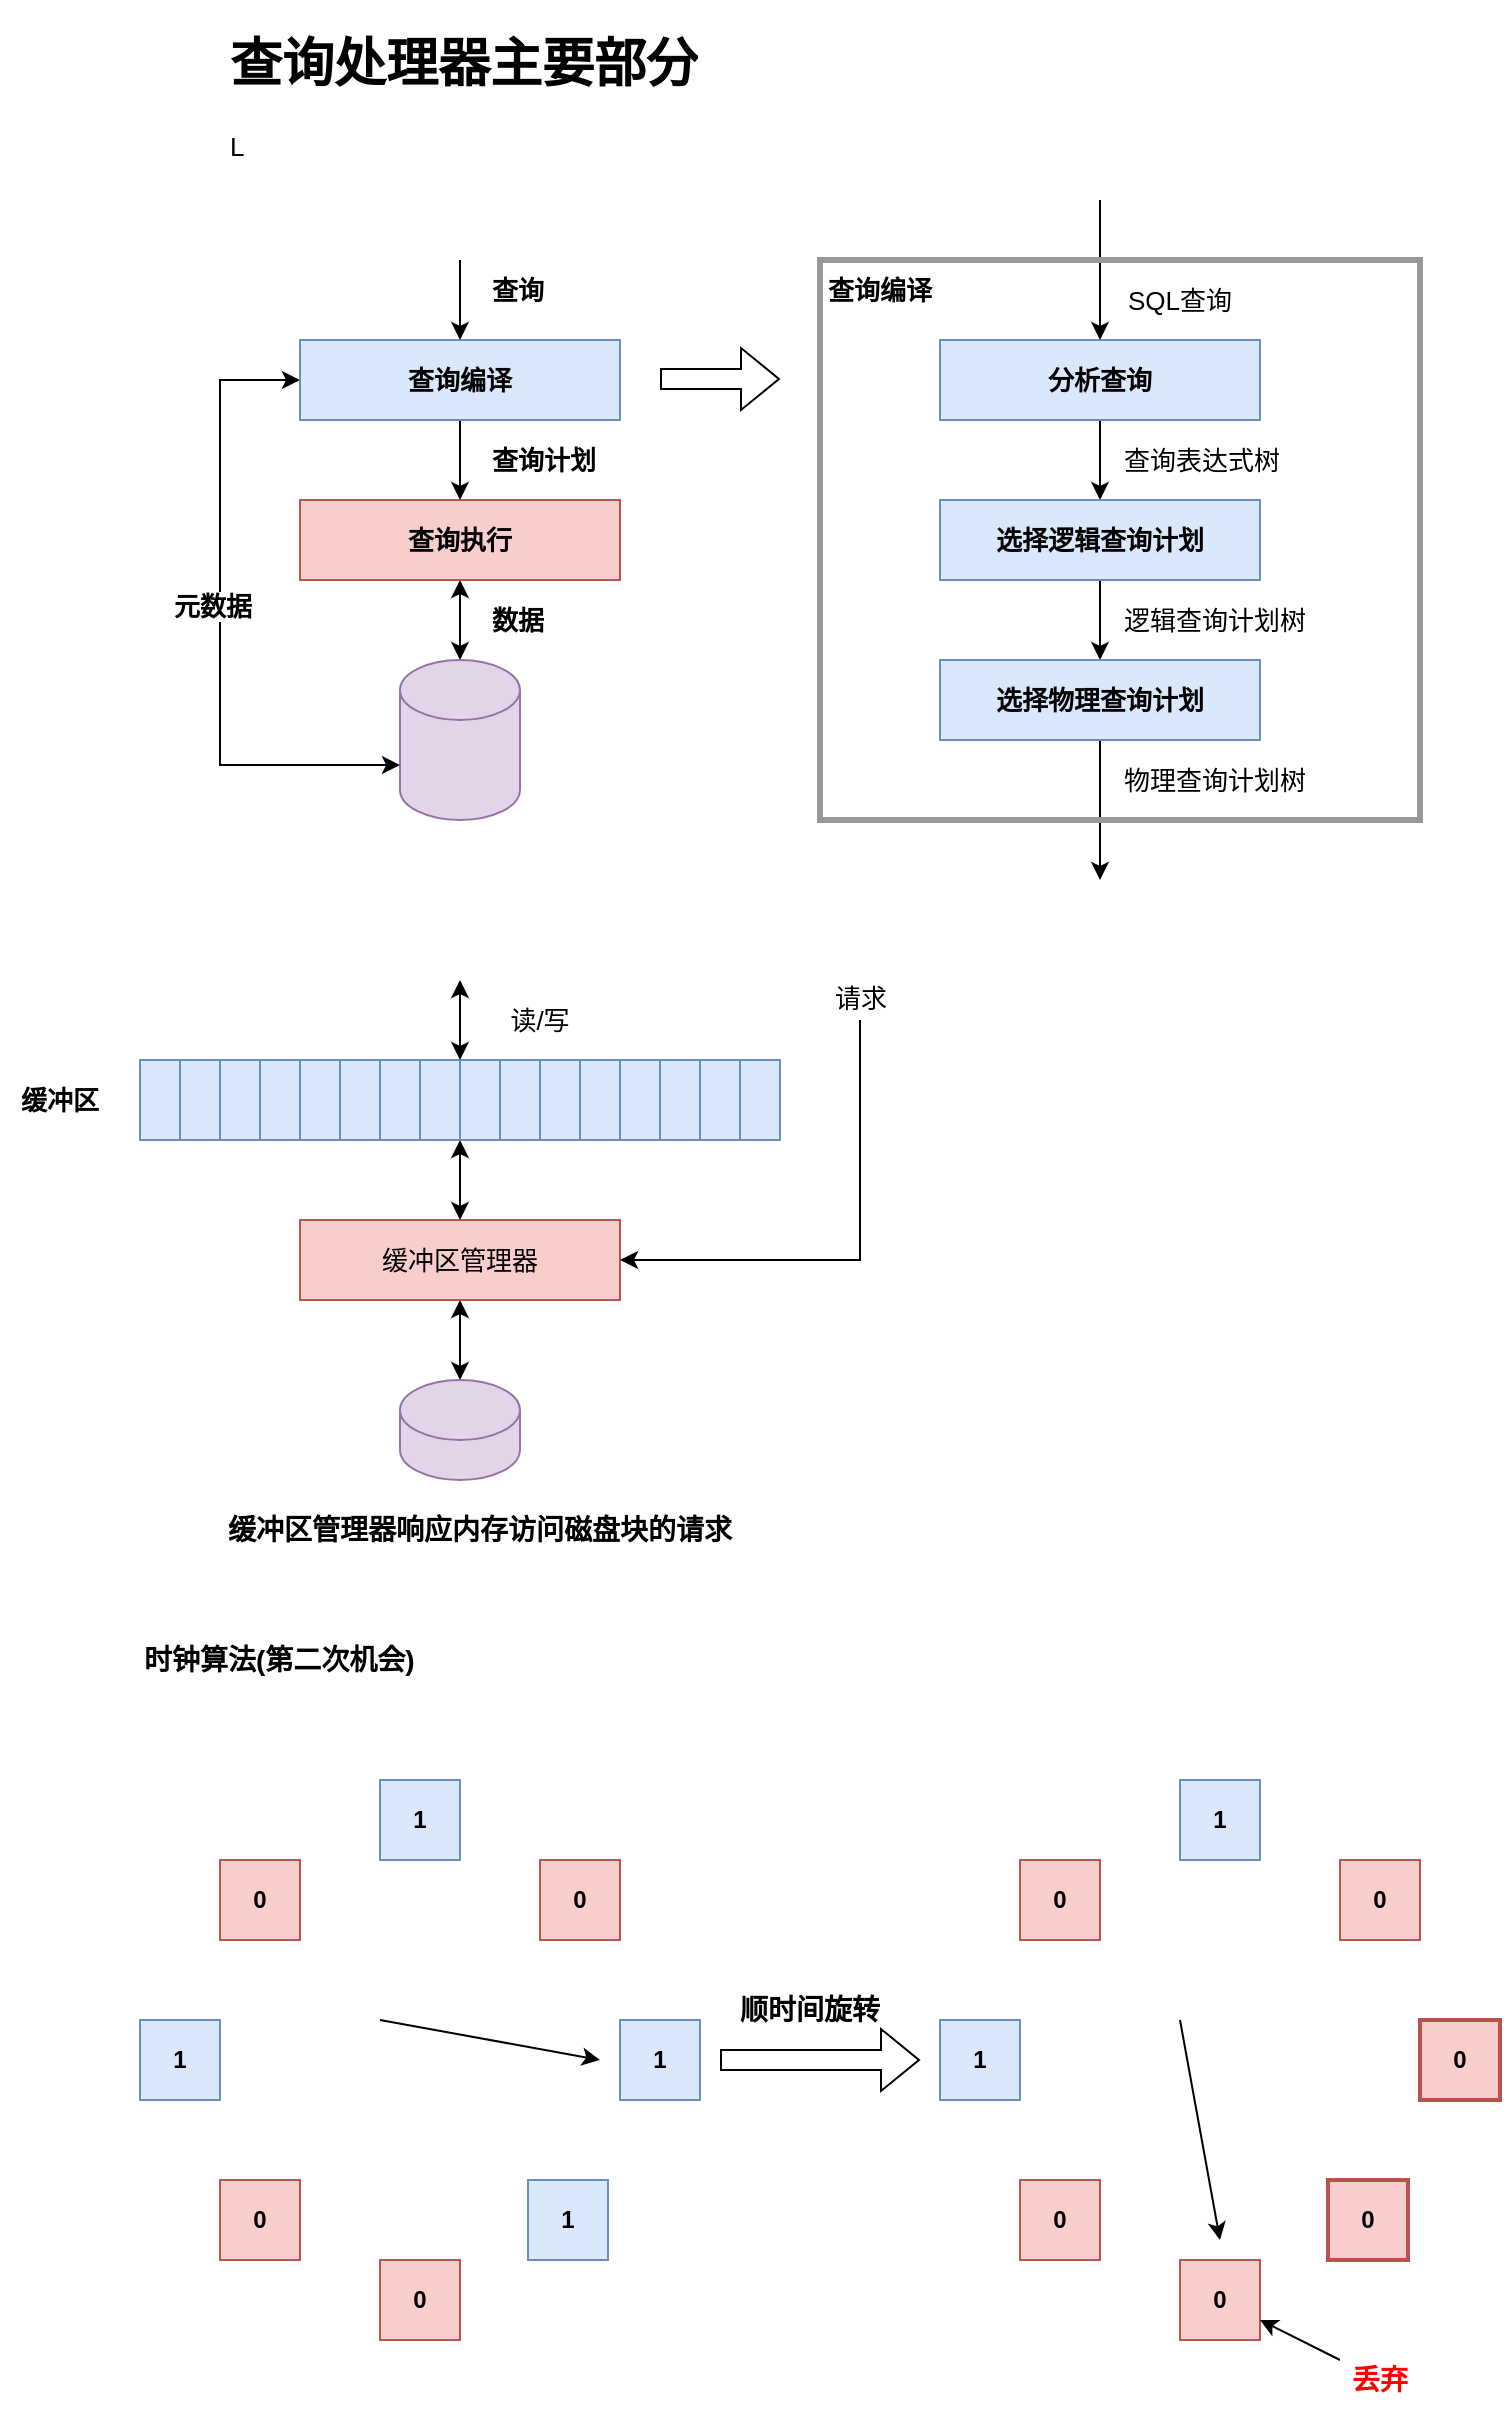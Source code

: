 <mxfile version="20.5.3" type="github" pages="2">
  <diagram id="42J9efTvIRXHX6rnCAtZ" name="4.查询执行">
    <mxGraphModel dx="2249" dy="1931" grid="1" gridSize="10" guides="1" tooltips="1" connect="1" arrows="1" fold="1" page="1" pageScale="1" pageWidth="827" pageHeight="1169" math="0" shadow="0">
      <root>
        <mxCell id="0" />
        <mxCell id="1" parent="0" />
        <mxCell id="mo7kWDSnHncLWC2DE0zv-8" style="edgeStyle=orthogonalEdgeStyle;rounded=0;orthogonalLoop=1;jettySize=auto;html=1;exitX=0.5;exitY=1;exitDx=0;exitDy=0;entryX=0.5;entryY=0;entryDx=0;entryDy=0;fontSize=13;" parent="1" source="mo7kWDSnHncLWC2DE0zv-1" target="mo7kWDSnHncLWC2DE0zv-2" edge="1">
          <mxGeometry relative="1" as="geometry" />
        </mxCell>
        <mxCell id="mo7kWDSnHncLWC2DE0zv-1" value="分析查询" style="rounded=0;whiteSpace=wrap;html=1;fillColor=#dae8fc;strokeColor=#6c8ebf;fontSize=13;fontStyle=1" parent="1" vertex="1">
          <mxGeometry x="280" y="40" width="160" height="40" as="geometry" />
        </mxCell>
        <mxCell id="mo7kWDSnHncLWC2DE0zv-9" style="edgeStyle=orthogonalEdgeStyle;rounded=0;orthogonalLoop=1;jettySize=auto;html=1;exitX=0.5;exitY=1;exitDx=0;exitDy=0;fontSize=13;" parent="1" source="mo7kWDSnHncLWC2DE0zv-2" target="mo7kWDSnHncLWC2DE0zv-3" edge="1">
          <mxGeometry relative="1" as="geometry" />
        </mxCell>
        <mxCell id="mo7kWDSnHncLWC2DE0zv-2" value="选择逻辑查询计划" style="rounded=0;whiteSpace=wrap;html=1;fillColor=#dae8fc;strokeColor=#6c8ebf;fontSize=13;fontStyle=1" parent="1" vertex="1">
          <mxGeometry x="280" y="120" width="160" height="40" as="geometry" />
        </mxCell>
        <mxCell id="mo7kWDSnHncLWC2DE0zv-10" style="edgeStyle=orthogonalEdgeStyle;rounded=0;orthogonalLoop=1;jettySize=auto;html=1;exitX=0.5;exitY=1;exitDx=0;exitDy=0;fontSize=13;" parent="1" source="mo7kWDSnHncLWC2DE0zv-3" edge="1">
          <mxGeometry relative="1" as="geometry">
            <mxPoint x="360" y="310" as="targetPoint" />
          </mxGeometry>
        </mxCell>
        <mxCell id="mo7kWDSnHncLWC2DE0zv-3" value="选择物理查询计划" style="rounded=0;whiteSpace=wrap;html=1;fillColor=#dae8fc;strokeColor=#6c8ebf;fontSize=13;fontStyle=1" parent="1" vertex="1">
          <mxGeometry x="280" y="200" width="160" height="40" as="geometry" />
        </mxCell>
        <mxCell id="mo7kWDSnHncLWC2DE0zv-11" style="edgeStyle=orthogonalEdgeStyle;rounded=0;orthogonalLoop=1;jettySize=auto;html=1;exitX=0.5;exitY=1;exitDx=0;exitDy=0;entryX=0.5;entryY=0;entryDx=0;entryDy=0;entryPerimeter=0;fontSize=13;startArrow=classic;startFill=1;" parent="1" source="mo7kWDSnHncLWC2DE0zv-5" target="mo7kWDSnHncLWC2DE0zv-6" edge="1">
          <mxGeometry relative="1" as="geometry" />
        </mxCell>
        <mxCell id="mo7kWDSnHncLWC2DE0zv-5" value="查询执行" style="rounded=0;whiteSpace=wrap;html=1;fillColor=#f8cecc;strokeColor=#b85450;fontSize=13;fontStyle=1" parent="1" vertex="1">
          <mxGeometry x="-40" y="120" width="160" height="40" as="geometry" />
        </mxCell>
        <mxCell id="mo7kWDSnHncLWC2DE0zv-6" value="" style="shape=cylinder3;whiteSpace=wrap;html=1;boundedLbl=1;backgroundOutline=1;size=15;fontSize=13;fillColor=#e1d5e7;strokeColor=#9673a6;" parent="1" vertex="1">
          <mxGeometry x="10" y="200" width="60" height="80" as="geometry" />
        </mxCell>
        <mxCell id="mo7kWDSnHncLWC2DE0zv-7" value="" style="endArrow=classic;html=1;rounded=0;fontSize=13;entryX=0.5;entryY=0;entryDx=0;entryDy=0;" parent="1" target="mo7kWDSnHncLWC2DE0zv-1" edge="1">
          <mxGeometry width="50" height="50" relative="1" as="geometry">
            <mxPoint x="360" y="-30" as="sourcePoint" />
            <mxPoint x="350" y="-60" as="targetPoint" />
          </mxGeometry>
        </mxCell>
        <mxCell id="mo7kWDSnHncLWC2DE0zv-12" value="查询表达式树" style="text;html=1;strokeColor=none;fillColor=none;align=left;verticalAlign=middle;whiteSpace=wrap;rounded=0;fontSize=13;" parent="1" vertex="1">
          <mxGeometry x="370" y="90" width="110" height="20" as="geometry" />
        </mxCell>
        <mxCell id="mo7kWDSnHncLWC2DE0zv-13" value="逻辑查询计划树" style="text;html=1;strokeColor=none;fillColor=none;align=left;verticalAlign=middle;whiteSpace=wrap;rounded=0;fontSize=13;" parent="1" vertex="1">
          <mxGeometry x="370" y="170" width="110" height="20" as="geometry" />
        </mxCell>
        <mxCell id="mo7kWDSnHncLWC2DE0zv-14" value="物理查询计划树" style="text;html=1;strokeColor=none;fillColor=none;align=left;verticalAlign=middle;whiteSpace=wrap;rounded=0;fontSize=13;" parent="1" vertex="1">
          <mxGeometry x="370" y="250" width="110" height="20" as="geometry" />
        </mxCell>
        <mxCell id="mo7kWDSnHncLWC2DE0zv-19" style="edgeStyle=orthogonalEdgeStyle;rounded=0;orthogonalLoop=1;jettySize=auto;html=1;entryX=0;entryY=0;entryDx=0;entryDy=52.5;entryPerimeter=0;fontSize=13;startArrow=classic;startFill=1;exitX=0;exitY=0.5;exitDx=0;exitDy=0;" parent="1" source="mo7kWDSnHncLWC2DE0zv-22" target="mo7kWDSnHncLWC2DE0zv-6" edge="1">
          <mxGeometry relative="1" as="geometry">
            <mxPoint x="-376" y="-90" as="sourcePoint" />
            <Array as="points">
              <mxPoint x="-80" y="60" />
              <mxPoint x="-80" y="253" />
            </Array>
          </mxGeometry>
        </mxCell>
        <mxCell id="mo7kWDSnHncLWC2DE0zv-20" value="&lt;b&gt;元数据&lt;/b&gt;" style="edgeLabel;html=1;align=center;verticalAlign=middle;resizable=0;points=[];fontSize=13;" parent="mo7kWDSnHncLWC2DE0zv-19" vertex="1" connectable="0">
          <mxGeometry x="-0.054" y="-4" relative="1" as="geometry">
            <mxPoint as="offset" />
          </mxGeometry>
        </mxCell>
        <mxCell id="mo7kWDSnHncLWC2DE0zv-16" value="SQL查询" style="text;html=1;strokeColor=none;fillColor=none;align=center;verticalAlign=middle;whiteSpace=wrap;rounded=0;fontSize=13;" parent="1" vertex="1">
          <mxGeometry x="370" y="10" width="60" height="20" as="geometry" />
        </mxCell>
        <mxCell id="mo7kWDSnHncLWC2DE0zv-17" value="&lt;b&gt;查询计划&lt;/b&gt;" style="text;html=1;strokeColor=none;fillColor=none;align=left;verticalAlign=middle;whiteSpace=wrap;rounded=0;fontSize=13;" parent="1" vertex="1">
          <mxGeometry x="54" y="90" width="76" height="20" as="geometry" />
        </mxCell>
        <mxCell id="mo7kWDSnHncLWC2DE0zv-18" value="&lt;b&gt;数据&lt;/b&gt;" style="text;html=1;strokeColor=none;fillColor=none;align=left;verticalAlign=middle;whiteSpace=wrap;rounded=0;fontSize=13;" parent="1" vertex="1">
          <mxGeometry x="54" y="170" width="60" height="20" as="geometry" />
        </mxCell>
        <mxCell id="mo7kWDSnHncLWC2DE0zv-23" style="edgeStyle=orthogonalEdgeStyle;rounded=0;orthogonalLoop=1;jettySize=auto;html=1;entryX=0.5;entryY=0;entryDx=0;entryDy=0;fontSize=13;startArrow=none;startFill=0;" parent="1" source="mo7kWDSnHncLWC2DE0zv-22" target="mo7kWDSnHncLWC2DE0zv-5" edge="1">
          <mxGeometry relative="1" as="geometry" />
        </mxCell>
        <mxCell id="mo7kWDSnHncLWC2DE0zv-22" value="&lt;b&gt;查询编译&lt;/b&gt;" style="rounded=0;whiteSpace=wrap;html=1;fontSize=13;fillColor=#dae8fc;strokeColor=#6c8ebf;" parent="1" vertex="1">
          <mxGeometry x="-40" y="40" width="160" height="40" as="geometry" />
        </mxCell>
        <mxCell id="mo7kWDSnHncLWC2DE0zv-24" value="" style="endArrow=classic;html=1;rounded=0;fontSize=13;entryX=0.5;entryY=0;entryDx=0;entryDy=0;" parent="1" target="mo7kWDSnHncLWC2DE0zv-22" edge="1">
          <mxGeometry width="50" height="50" relative="1" as="geometry">
            <mxPoint x="40" as="sourcePoint" />
            <mxPoint x="80" y="-80" as="targetPoint" />
          </mxGeometry>
        </mxCell>
        <mxCell id="mo7kWDSnHncLWC2DE0zv-25" value="" style="rounded=0;whiteSpace=wrap;html=1;fontSize=13;fillColor=none;strokeColor=#999999;strokeWidth=3;" parent="1" vertex="1">
          <mxGeometry x="220" width="300" height="280" as="geometry" />
        </mxCell>
        <mxCell id="mo7kWDSnHncLWC2DE0zv-26" value="&lt;b&gt;查询编译&lt;/b&gt;" style="text;html=1;strokeColor=none;fillColor=none;align=center;verticalAlign=middle;whiteSpace=wrap;rounded=0;fontSize=13;" parent="1" vertex="1">
          <mxGeometry x="220" width="60" height="30" as="geometry" />
        </mxCell>
        <mxCell id="mo7kWDSnHncLWC2DE0zv-29" value="" style="shape=flexArrow;endArrow=classic;html=1;rounded=0;fontSize=13;" parent="1" edge="1">
          <mxGeometry width="50" height="50" relative="1" as="geometry">
            <mxPoint x="140" y="59.5" as="sourcePoint" />
            <mxPoint x="200" y="59.5" as="targetPoint" />
          </mxGeometry>
        </mxCell>
        <mxCell id="mo7kWDSnHncLWC2DE0zv-30" value="&lt;b&gt;查询&lt;/b&gt;" style="text;html=1;strokeColor=none;fillColor=none;align=left;verticalAlign=middle;whiteSpace=wrap;rounded=0;fontSize=13;" parent="1" vertex="1">
          <mxGeometry x="54" y="5" width="76" height="20" as="geometry" />
        </mxCell>
        <mxCell id="mo7kWDSnHncLWC2DE0zv-31" value="&lt;h1&gt;查询处理器主要部分&lt;/h1&gt;&lt;p&gt;L&lt;/p&gt;" style="text;html=1;strokeColor=none;fillColor=none;spacing=5;spacingTop=-20;whiteSpace=wrap;overflow=hidden;rounded=0;strokeWidth=3;fontSize=13;" parent="1" vertex="1">
          <mxGeometry x="-80" y="-120" width="476" height="80" as="geometry" />
        </mxCell>
        <mxCell id="mo7kWDSnHncLWC2DE0zv-35" style="edgeStyle=orthogonalEdgeStyle;rounded=0;orthogonalLoop=1;jettySize=auto;html=1;entryX=0.5;entryY=0;entryDx=0;entryDy=0;entryPerimeter=0;fontSize=13;startArrow=classic;startFill=1;" parent="1" source="mo7kWDSnHncLWC2DE0zv-33" target="mo7kWDSnHncLWC2DE0zv-34" edge="1">
          <mxGeometry relative="1" as="geometry" />
        </mxCell>
        <mxCell id="mo7kWDSnHncLWC2DE0zv-33" value="缓冲区管理器" style="rounded=0;whiteSpace=wrap;html=1;strokeColor=#b85450;strokeWidth=1;fontSize=13;fillColor=#f8cecc;" parent="1" vertex="1">
          <mxGeometry x="-40" y="480" width="160" height="40" as="geometry" />
        </mxCell>
        <mxCell id="mo7kWDSnHncLWC2DE0zv-34" value="" style="shape=cylinder3;whiteSpace=wrap;html=1;boundedLbl=1;backgroundOutline=1;size=15;strokeColor=#9673a6;strokeWidth=1;fontSize=13;fillColor=#e1d5e7;" parent="1" vertex="1">
          <mxGeometry x="10" y="560" width="60" height="50" as="geometry" />
        </mxCell>
        <mxCell id="mo7kWDSnHncLWC2DE0zv-36" value="" style="endArrow=classic;html=1;rounded=0;fontSize=13;entryX=1;entryY=0.5;entryDx=0;entryDy=0;edgeStyle=orthogonalEdgeStyle;" parent="1" target="mo7kWDSnHncLWC2DE0zv-33" edge="1">
          <mxGeometry width="50" height="50" relative="1" as="geometry">
            <mxPoint x="240" y="380" as="sourcePoint" />
            <mxPoint x="240" y="350" as="targetPoint" />
            <Array as="points">
              <mxPoint x="240" y="500" />
            </Array>
          </mxGeometry>
        </mxCell>
        <mxCell id="mo7kWDSnHncLWC2DE0zv-37" value="请求" style="edgeLabel;html=1;align=center;verticalAlign=middle;resizable=0;points=[];fontSize=13;" parent="mo7kWDSnHncLWC2DE0zv-36" vertex="1" connectable="0">
          <mxGeometry x="-0.887" relative="1" as="geometry">
            <mxPoint y="-25" as="offset" />
          </mxGeometry>
        </mxCell>
        <mxCell id="mo7kWDSnHncLWC2DE0zv-38" value="" style="rounded=0;whiteSpace=wrap;html=1;strokeColor=#6c8ebf;strokeWidth=1;fontSize=13;fillColor=#dae8fc;" parent="1" vertex="1">
          <mxGeometry x="-120" y="400" width="20" height="40" as="geometry" />
        </mxCell>
        <mxCell id="mo7kWDSnHncLWC2DE0zv-39" value="" style="rounded=0;whiteSpace=wrap;html=1;strokeColor=#6c8ebf;strokeWidth=1;fontSize=13;fillColor=#dae8fc;" parent="1" vertex="1">
          <mxGeometry x="-100" y="400" width="20" height="40" as="geometry" />
        </mxCell>
        <mxCell id="mo7kWDSnHncLWC2DE0zv-40" value="" style="rounded=0;whiteSpace=wrap;html=1;strokeColor=#6c8ebf;strokeWidth=1;fontSize=13;fillColor=#dae8fc;" parent="1" vertex="1">
          <mxGeometry x="-80" y="400" width="20" height="40" as="geometry" />
        </mxCell>
        <mxCell id="mo7kWDSnHncLWC2DE0zv-41" value="" style="rounded=0;whiteSpace=wrap;html=1;strokeColor=#6c8ebf;strokeWidth=1;fontSize=13;fillColor=#dae8fc;" parent="1" vertex="1">
          <mxGeometry x="-60" y="400" width="20" height="40" as="geometry" />
        </mxCell>
        <mxCell id="mo7kWDSnHncLWC2DE0zv-42" value="" style="rounded=0;whiteSpace=wrap;html=1;strokeColor=#6c8ebf;strokeWidth=1;fontSize=13;fillColor=#dae8fc;" parent="1" vertex="1">
          <mxGeometry x="-40" y="400" width="20" height="40" as="geometry" />
        </mxCell>
        <mxCell id="mo7kWDSnHncLWC2DE0zv-43" value="" style="rounded=0;whiteSpace=wrap;html=1;strokeColor=#6c8ebf;strokeWidth=1;fontSize=13;fillColor=#dae8fc;" parent="1" vertex="1">
          <mxGeometry x="-20" y="400" width="20" height="40" as="geometry" />
        </mxCell>
        <mxCell id="mo7kWDSnHncLWC2DE0zv-44" value="" style="rounded=0;whiteSpace=wrap;html=1;strokeColor=#6c8ebf;strokeWidth=1;fontSize=13;fillColor=#dae8fc;" parent="1" vertex="1">
          <mxGeometry y="400" width="20" height="40" as="geometry" />
        </mxCell>
        <mxCell id="mo7kWDSnHncLWC2DE0zv-45" value="" style="rounded=0;whiteSpace=wrap;html=1;strokeColor=#6c8ebf;strokeWidth=1;fontSize=13;fillColor=#dae8fc;" parent="1" vertex="1">
          <mxGeometry x="20" y="400" width="20" height="40" as="geometry" />
        </mxCell>
        <mxCell id="mo7kWDSnHncLWC2DE0zv-54" style="edgeStyle=orthogonalEdgeStyle;rounded=0;orthogonalLoop=1;jettySize=auto;html=1;exitX=0;exitY=1;exitDx=0;exitDy=0;entryX=0.5;entryY=0;entryDx=0;entryDy=0;fontSize=13;startArrow=classic;startFill=1;" parent="1" source="mo7kWDSnHncLWC2DE0zv-46" target="mo7kWDSnHncLWC2DE0zv-33" edge="1">
          <mxGeometry relative="1" as="geometry" />
        </mxCell>
        <mxCell id="mo7kWDSnHncLWC2DE0zv-46" value="" style="rounded=0;whiteSpace=wrap;html=1;strokeColor=#6c8ebf;strokeWidth=1;fontSize=13;fillColor=#dae8fc;" parent="1" vertex="1">
          <mxGeometry x="40" y="400" width="20" height="40" as="geometry" />
        </mxCell>
        <mxCell id="mo7kWDSnHncLWC2DE0zv-47" value="" style="rounded=0;whiteSpace=wrap;html=1;strokeColor=#6c8ebf;strokeWidth=1;fontSize=13;fillColor=#dae8fc;" parent="1" vertex="1">
          <mxGeometry x="60" y="400" width="20" height="40" as="geometry" />
        </mxCell>
        <mxCell id="mo7kWDSnHncLWC2DE0zv-48" value="" style="rounded=0;whiteSpace=wrap;html=1;strokeColor=#6c8ebf;strokeWidth=1;fontSize=13;fillColor=#dae8fc;" parent="1" vertex="1">
          <mxGeometry x="80" y="400" width="20" height="40" as="geometry" />
        </mxCell>
        <mxCell id="mo7kWDSnHncLWC2DE0zv-49" value="" style="rounded=0;whiteSpace=wrap;html=1;strokeColor=#6c8ebf;strokeWidth=1;fontSize=13;fillColor=#dae8fc;" parent="1" vertex="1">
          <mxGeometry x="100" y="400" width="20" height="40" as="geometry" />
        </mxCell>
        <mxCell id="mo7kWDSnHncLWC2DE0zv-50" value="" style="rounded=0;whiteSpace=wrap;html=1;strokeColor=#6c8ebf;strokeWidth=1;fontSize=13;fillColor=#dae8fc;" parent="1" vertex="1">
          <mxGeometry x="120" y="400" width="20" height="40" as="geometry" />
        </mxCell>
        <mxCell id="mo7kWDSnHncLWC2DE0zv-51" value="" style="rounded=0;whiteSpace=wrap;html=1;strokeColor=#6c8ebf;strokeWidth=1;fontSize=13;fillColor=#dae8fc;" parent="1" vertex="1">
          <mxGeometry x="140" y="400" width="20" height="40" as="geometry" />
        </mxCell>
        <mxCell id="mo7kWDSnHncLWC2DE0zv-52" value="" style="rounded=0;whiteSpace=wrap;html=1;strokeColor=#6c8ebf;strokeWidth=1;fontSize=13;fillColor=#dae8fc;" parent="1" vertex="1">
          <mxGeometry x="160" y="400" width="20" height="40" as="geometry" />
        </mxCell>
        <mxCell id="mo7kWDSnHncLWC2DE0zv-53" value="" style="rounded=0;whiteSpace=wrap;html=1;strokeColor=#6c8ebf;strokeWidth=1;fontSize=13;fillColor=#dae8fc;" parent="1" vertex="1">
          <mxGeometry x="180" y="400" width="20" height="40" as="geometry" />
        </mxCell>
        <mxCell id="mo7kWDSnHncLWC2DE0zv-55" value="" style="endArrow=classic;html=1;rounded=0;fontSize=13;entryX=0;entryY=0;entryDx=0;entryDy=0;startArrow=classic;startFill=1;" parent="1" target="mo7kWDSnHncLWC2DE0zv-46" edge="1">
          <mxGeometry width="50" height="50" relative="1" as="geometry">
            <mxPoint x="40" y="360" as="sourcePoint" />
            <mxPoint x="60" y="340" as="targetPoint" />
          </mxGeometry>
        </mxCell>
        <mxCell id="mo7kWDSnHncLWC2DE0zv-56" value="读/写" style="text;html=1;strokeColor=none;fillColor=none;align=center;verticalAlign=middle;whiteSpace=wrap;rounded=0;strokeWidth=1;fontSize=13;" parent="1" vertex="1">
          <mxGeometry x="50" y="370" width="60" height="20" as="geometry" />
        </mxCell>
        <mxCell id="mo7kWDSnHncLWC2DE0zv-57" value="&lt;b&gt;缓冲区&lt;/b&gt;" style="text;html=1;strokeColor=none;fillColor=none;align=center;verticalAlign=middle;whiteSpace=wrap;rounded=0;strokeWidth=1;fontSize=13;" parent="1" vertex="1">
          <mxGeometry x="-190" y="405" width="60" height="30" as="geometry" />
        </mxCell>
        <mxCell id="mo7kWDSnHncLWC2DE0zv-58" value="&lt;b&gt;&lt;font style=&quot;font-size: 14px;&quot;&gt;缓冲区管理器响应内存访问磁盘块的请求&lt;/font&gt;&lt;/b&gt;" style="text;html=1;strokeColor=none;fillColor=none;align=center;verticalAlign=middle;whiteSpace=wrap;rounded=0;strokeWidth=1;fontSize=13;" parent="1" vertex="1">
          <mxGeometry x="-80" y="620" width="260" height="30" as="geometry" />
        </mxCell>
        <mxCell id="-CsLTWaCjVWwHbTuXNky-1" value="&lt;b&gt;1&lt;/b&gt;" style="rounded=0;whiteSpace=wrap;html=1;fillColor=#dae8fc;strokeColor=#6c8ebf;" parent="1" vertex="1">
          <mxGeometry y="760" width="40" height="40" as="geometry" />
        </mxCell>
        <mxCell id="-CsLTWaCjVWwHbTuXNky-2" value="&lt;b&gt;1&lt;/b&gt;" style="rounded=0;whiteSpace=wrap;html=1;fillColor=#dae8fc;strokeColor=#6c8ebf;" parent="1" vertex="1">
          <mxGeometry x="-120" y="880" width="40" height="40" as="geometry" />
        </mxCell>
        <mxCell id="-CsLTWaCjVWwHbTuXNky-3" value="&lt;b&gt;0&lt;/b&gt;" style="rounded=0;whiteSpace=wrap;html=1;fillColor=#f8cecc;strokeColor=#b85450;" parent="1" vertex="1">
          <mxGeometry x="-80" y="800" width="40" height="40" as="geometry" />
        </mxCell>
        <mxCell id="-CsLTWaCjVWwHbTuXNky-4" value="&lt;b&gt;0&lt;/b&gt;" style="rounded=0;whiteSpace=wrap;html=1;fillColor=#f8cecc;strokeColor=#b85450;" parent="1" vertex="1">
          <mxGeometry x="80" y="800" width="40" height="40" as="geometry" />
        </mxCell>
        <mxCell id="-CsLTWaCjVWwHbTuXNky-5" value="&lt;b&gt;0&lt;/b&gt;" style="rounded=0;whiteSpace=wrap;html=1;fillColor=#f8cecc;strokeColor=#b85450;" parent="1" vertex="1">
          <mxGeometry x="-80" y="960" width="40" height="40" as="geometry" />
        </mxCell>
        <mxCell id="-CsLTWaCjVWwHbTuXNky-6" value="&lt;b&gt;1&lt;/b&gt;" style="rounded=0;whiteSpace=wrap;html=1;fillColor=#dae8fc;strokeColor=#6c8ebf;" parent="1" vertex="1">
          <mxGeometry x="120" y="880" width="40" height="40" as="geometry" />
        </mxCell>
        <mxCell id="-CsLTWaCjVWwHbTuXNky-7" value="&lt;b&gt;0&lt;/b&gt;" style="rounded=0;whiteSpace=wrap;html=1;fillColor=#f8cecc;strokeColor=#b85450;" parent="1" vertex="1">
          <mxGeometry y="1000" width="40" height="40" as="geometry" />
        </mxCell>
        <mxCell id="-CsLTWaCjVWwHbTuXNky-8" value="&lt;b&gt;1&lt;/b&gt;" style="rounded=0;whiteSpace=wrap;html=1;fillColor=#dae8fc;strokeColor=#6c8ebf;" parent="1" vertex="1">
          <mxGeometry x="74" y="960" width="40" height="40" as="geometry" />
        </mxCell>
        <mxCell id="-CsLTWaCjVWwHbTuXNky-9" value="" style="endArrow=classic;html=1;rounded=0;" parent="1" edge="1">
          <mxGeometry width="50" height="50" relative="1" as="geometry">
            <mxPoint y="880" as="sourcePoint" />
            <mxPoint x="110" y="900" as="targetPoint" />
          </mxGeometry>
        </mxCell>
        <mxCell id="-CsLTWaCjVWwHbTuXNky-10" value="&lt;b&gt;1&lt;/b&gt;" style="rounded=0;whiteSpace=wrap;html=1;fillColor=#dae8fc;strokeColor=#6c8ebf;" parent="1" vertex="1">
          <mxGeometry x="400" y="760" width="40" height="40" as="geometry" />
        </mxCell>
        <mxCell id="-CsLTWaCjVWwHbTuXNky-11" value="&lt;b&gt;1&lt;/b&gt;" style="rounded=0;whiteSpace=wrap;html=1;fillColor=#dae8fc;strokeColor=#6c8ebf;" parent="1" vertex="1">
          <mxGeometry x="280" y="880" width="40" height="40" as="geometry" />
        </mxCell>
        <mxCell id="-CsLTWaCjVWwHbTuXNky-12" value="&lt;b&gt;0&lt;/b&gt;" style="rounded=0;whiteSpace=wrap;html=1;fillColor=#f8cecc;strokeColor=#b85450;" parent="1" vertex="1">
          <mxGeometry x="320" y="800" width="40" height="40" as="geometry" />
        </mxCell>
        <mxCell id="-CsLTWaCjVWwHbTuXNky-13" value="&lt;b&gt;0&lt;/b&gt;" style="rounded=0;whiteSpace=wrap;html=1;fillColor=#f8cecc;strokeColor=#b85450;" parent="1" vertex="1">
          <mxGeometry x="480" y="800" width="40" height="40" as="geometry" />
        </mxCell>
        <mxCell id="-CsLTWaCjVWwHbTuXNky-14" value="&lt;b&gt;0&lt;/b&gt;" style="rounded=0;whiteSpace=wrap;html=1;fillColor=#f8cecc;strokeColor=#b85450;" parent="1" vertex="1">
          <mxGeometry x="320" y="960" width="40" height="40" as="geometry" />
        </mxCell>
        <mxCell id="-CsLTWaCjVWwHbTuXNky-15" value="&lt;b&gt;0&lt;/b&gt;" style="rounded=0;whiteSpace=wrap;html=1;fillColor=#f8cecc;strokeColor=#b85450;strokeWidth=2;" parent="1" vertex="1">
          <mxGeometry x="520" y="880" width="40" height="40" as="geometry" />
        </mxCell>
        <mxCell id="-CsLTWaCjVWwHbTuXNky-16" value="&lt;b&gt;0&lt;/b&gt;" style="rounded=0;whiteSpace=wrap;html=1;fillColor=#f8cecc;strokeColor=#b85450;" parent="1" vertex="1">
          <mxGeometry x="400" y="1000" width="40" height="40" as="geometry" />
        </mxCell>
        <mxCell id="-CsLTWaCjVWwHbTuXNky-17" value="&lt;b&gt;0&lt;/b&gt;" style="rounded=0;whiteSpace=wrap;html=1;fillColor=#f8cecc;strokeColor=#b85450;strokeWidth=2;" parent="1" vertex="1">
          <mxGeometry x="474" y="960" width="40" height="40" as="geometry" />
        </mxCell>
        <mxCell id="-CsLTWaCjVWwHbTuXNky-18" value="" style="endArrow=classic;html=1;rounded=0;" parent="1" edge="1">
          <mxGeometry width="50" height="50" relative="1" as="geometry">
            <mxPoint x="400" y="880" as="sourcePoint" />
            <mxPoint x="420" y="990" as="targetPoint" />
          </mxGeometry>
        </mxCell>
        <mxCell id="-CsLTWaCjVWwHbTuXNky-22" value="" style="shape=flexArrow;endArrow=classic;html=1;rounded=0;" parent="1" edge="1">
          <mxGeometry width="50" height="50" relative="1" as="geometry">
            <mxPoint x="170" y="900" as="sourcePoint" />
            <mxPoint x="270" y="900" as="targetPoint" />
          </mxGeometry>
        </mxCell>
        <mxCell id="-CsLTWaCjVWwHbTuXNky-23" value="&lt;font style=&quot;font-size: 14px;&quot;&gt;&lt;b&gt;顺时间旋转&lt;/b&gt;&lt;/font&gt;" style="text;html=1;strokeColor=none;fillColor=none;align=center;verticalAlign=middle;whiteSpace=wrap;rounded=0;strokeWidth=2;" parent="1" vertex="1">
          <mxGeometry x="170" y="860" width="90" height="30" as="geometry" />
        </mxCell>
        <mxCell id="-CsLTWaCjVWwHbTuXNky-25" style="rounded=0;orthogonalLoop=1;jettySize=auto;html=1;strokeWidth=1;fontSize=14;" parent="1" source="-CsLTWaCjVWwHbTuXNky-24" target="-CsLTWaCjVWwHbTuXNky-16" edge="1">
          <mxGeometry relative="1" as="geometry" />
        </mxCell>
        <mxCell id="-CsLTWaCjVWwHbTuXNky-24" value="&lt;b&gt;&lt;font color=&quot;#ff0000&quot;&gt;丢弃&lt;/font&gt;&lt;/b&gt;" style="rounded=0;whiteSpace=wrap;html=1;strokeWidth=1;fontSize=14;strokeColor=none;" parent="1" vertex="1">
          <mxGeometry x="480" y="1040" width="40" height="40" as="geometry" />
        </mxCell>
        <mxCell id="-CsLTWaCjVWwHbTuXNky-27" value="&lt;b&gt;时钟算法(第二次机会)&lt;/b&gt;" style="text;html=1;strokeColor=none;fillColor=none;align=left;verticalAlign=middle;whiteSpace=wrap;rounded=0;strokeWidth=1;fontSize=14;fontColor=#000000;" parent="1" vertex="1">
          <mxGeometry x="-120" y="680" width="200" height="40" as="geometry" />
        </mxCell>
      </root>
    </mxGraphModel>
  </diagram>
  <diagram id="41u2T1rWydRZ3bcv_qS0" name="5.查询编译">
    <mxGraphModel dx="2249" dy="1931" grid="1" gridSize="10" guides="1" tooltips="1" connect="1" arrows="1" fold="1" page="1" pageScale="1" pageWidth="827" pageHeight="1169" math="0" shadow="0">
      <root>
        <mxCell id="0" />
        <mxCell id="1" parent="0" />
        <mxCell id="Pc66Hd6ISXPuhmCAZc1z-44" style="edgeStyle=none;rounded=0;orthogonalLoop=1;jettySize=auto;html=1;exitX=0.5;exitY=1;exitDx=0;exitDy=0;entryX=0.5;entryY=0;entryDx=0;entryDy=0;fontSize=14;fontColor=#000000;endArrow=none;endFill=0;fontFamily=Times New Roman;" parent="1" source="Pc66Hd6ISXPuhmCAZc1z-1" target="Pc66Hd6ISXPuhmCAZc1z-2" edge="1">
          <mxGeometry relative="1" as="geometry" />
        </mxCell>
        <mxCell id="Pc66Hd6ISXPuhmCAZc1z-45" style="edgeStyle=none;rounded=0;orthogonalLoop=1;jettySize=auto;html=1;entryX=0.5;entryY=0;entryDx=0;entryDy=0;fontSize=14;fontColor=#000000;endArrow=none;endFill=0;exitX=0.5;exitY=1;exitDx=0;exitDy=0;fontFamily=Times New Roman;" parent="1" source="Pc66Hd6ISXPuhmCAZc1z-1" target="Pc66Hd6ISXPuhmCAZc1z-3" edge="1">
          <mxGeometry relative="1" as="geometry" />
        </mxCell>
        <mxCell id="Pc66Hd6ISXPuhmCAZc1z-46" style="edgeStyle=none;rounded=0;orthogonalLoop=1;jettySize=auto;html=1;exitX=0.5;exitY=1;exitDx=0;exitDy=0;entryX=0.5;entryY=0;entryDx=0;entryDy=0;fontSize=14;fontColor=#000000;endArrow=none;endFill=0;fontFamily=Times New Roman;" parent="1" source="Pc66Hd6ISXPuhmCAZc1z-1" target="Pc66Hd6ISXPuhmCAZc1z-7" edge="1">
          <mxGeometry relative="1" as="geometry" />
        </mxCell>
        <mxCell id="Pc66Hd6ISXPuhmCAZc1z-47" style="edgeStyle=none;rounded=0;orthogonalLoop=1;jettySize=auto;html=1;exitX=0.5;exitY=1;exitDx=0;exitDy=0;entryX=0.5;entryY=0;entryDx=0;entryDy=0;fontSize=14;fontColor=#000000;endArrow=none;endFill=0;fontFamily=Times New Roman;" parent="1" source="Pc66Hd6ISXPuhmCAZc1z-1" target="Pc66Hd6ISXPuhmCAZc1z-6" edge="1">
          <mxGeometry relative="1" as="geometry" />
        </mxCell>
        <mxCell id="Pc66Hd6ISXPuhmCAZc1z-48" style="edgeStyle=none;rounded=0;orthogonalLoop=1;jettySize=auto;html=1;exitX=0.5;exitY=1;exitDx=0;exitDy=0;entryX=0.5;entryY=0;entryDx=0;entryDy=0;fontSize=14;fontColor=#000000;endArrow=none;endFill=0;fontFamily=Times New Roman;" parent="1" source="Pc66Hd6ISXPuhmCAZc1z-1" target="Pc66Hd6ISXPuhmCAZc1z-4" edge="1">
          <mxGeometry relative="1" as="geometry" />
        </mxCell>
        <mxCell id="Pc66Hd6ISXPuhmCAZc1z-49" style="edgeStyle=none;rounded=0;orthogonalLoop=1;jettySize=auto;html=1;entryX=0.5;entryY=0;entryDx=0;entryDy=0;fontSize=14;fontColor=#000000;endArrow=none;endFill=0;exitX=0.5;exitY=1;exitDx=0;exitDy=0;fontFamily=Times New Roman;" parent="1" source="Pc66Hd6ISXPuhmCAZc1z-1" target="Pc66Hd6ISXPuhmCAZc1z-8" edge="1">
          <mxGeometry relative="1" as="geometry" />
        </mxCell>
        <mxCell id="Pc66Hd6ISXPuhmCAZc1z-1" value="&lt;font style=&quot;font-size: 14px;&quot;&gt;&amp;lt;Query&amp;gt;&lt;/font&gt;" style="rounded=0;whiteSpace=wrap;html=1;fillColor=#dae8fc;strokeColor=#6c8ebf;fontFamily=Times New Roman;" parent="1" vertex="1">
          <mxGeometry x="240" y="40" width="80" height="40" as="geometry" />
        </mxCell>
        <mxCell id="Pc66Hd6ISXPuhmCAZc1z-2" value="&lt;font style=&quot;font-size: 14px;&quot;&gt;SELECT&lt;/font&gt;" style="rounded=0;whiteSpace=wrap;html=1;fillColor=#dae8fc;strokeColor=#6c8ebf;fontFamily=Times New Roman;" parent="1" vertex="1">
          <mxGeometry x="-120" y="120" width="80" height="40" as="geometry" />
        </mxCell>
        <mxCell id="Pc66Hd6ISXPuhmCAZc1z-82" style="edgeStyle=none;rounded=0;orthogonalLoop=1;jettySize=auto;html=1;exitX=0.5;exitY=1;exitDx=0;exitDy=0;entryX=0.5;entryY=0;entryDx=0;entryDy=0;strokeWidth=1;fontFamily=Times New Roman;fontSize=18;fontColor=#000000;endArrow=none;endFill=0;" parent="1" source="Pc66Hd6ISXPuhmCAZc1z-3" target="Pc66Hd6ISXPuhmCAZc1z-10" edge="1">
          <mxGeometry relative="1" as="geometry" />
        </mxCell>
        <mxCell id="Pc66Hd6ISXPuhmCAZc1z-3" value="&lt;font style=&quot;font-size: 14px;&quot;&gt;&amp;lt;SelList&amp;gt;&lt;/font&gt;" style="rounded=0;whiteSpace=wrap;html=1;fillColor=#dae8fc;strokeColor=#6c8ebf;fontFamily=Times New Roman;" parent="1" vertex="1">
          <mxGeometry y="120" width="80" height="40" as="geometry" />
        </mxCell>
        <mxCell id="Pc66Hd6ISXPuhmCAZc1z-4" value="&lt;font style=&quot;font-size: 14px;&quot;&gt;WHERE&lt;/font&gt;" style="rounded=0;whiteSpace=wrap;html=1;fillColor=#dae8fc;strokeColor=#6c8ebf;fontFamily=Times New Roman;" parent="1" vertex="1">
          <mxGeometry x="400" y="120" width="80" height="40" as="geometry" />
        </mxCell>
        <mxCell id="Pc66Hd6ISXPuhmCAZc1z-17" style="rounded=0;orthogonalLoop=1;jettySize=auto;html=1;exitX=0.5;exitY=1;exitDx=0;exitDy=0;entryX=0.5;entryY=0;entryDx=0;entryDy=0;fontSize=14;fontColor=#000000;endArrow=none;endFill=0;fontFamily=Times New Roman;" parent="1" source="Pc66Hd6ISXPuhmCAZc1z-6" target="Pc66Hd6ISXPuhmCAZc1z-9" edge="1">
          <mxGeometry relative="1" as="geometry" />
        </mxCell>
        <mxCell id="Pc66Hd6ISXPuhmCAZc1z-18" style="edgeStyle=none;rounded=0;orthogonalLoop=1;jettySize=auto;html=1;exitX=0.5;exitY=1;exitDx=0;exitDy=0;entryX=0.5;entryY=0;entryDx=0;entryDy=0;fontSize=14;fontColor=#000000;endArrow=none;endFill=0;fontFamily=Times New Roman;" parent="1" source="Pc66Hd6ISXPuhmCAZc1z-6" target="Pc66Hd6ISXPuhmCAZc1z-14" edge="1">
          <mxGeometry relative="1" as="geometry" />
        </mxCell>
        <mxCell id="Pc66Hd6ISXPuhmCAZc1z-19" style="edgeStyle=none;rounded=0;orthogonalLoop=1;jettySize=auto;html=1;entryX=0.5;entryY=0;entryDx=0;entryDy=0;fontSize=14;fontColor=#000000;endArrow=none;endFill=0;exitX=0.5;exitY=1;exitDx=0;exitDy=0;fontFamily=Times New Roman;" parent="1" source="Pc66Hd6ISXPuhmCAZc1z-6" target="Pc66Hd6ISXPuhmCAZc1z-13" edge="1">
          <mxGeometry relative="1" as="geometry" />
        </mxCell>
        <mxCell id="Pc66Hd6ISXPuhmCAZc1z-6" value="&lt;font style=&quot;font-size: 14px;&quot;&gt;&amp;lt;FromList&amp;gt;&lt;/font&gt;" style="rounded=0;whiteSpace=wrap;html=1;fillColor=#dae8fc;strokeColor=#6c8ebf;fontFamily=Times New Roman;" parent="1" vertex="1">
          <mxGeometry x="240" y="120" width="80" height="40" as="geometry" />
        </mxCell>
        <mxCell id="Pc66Hd6ISXPuhmCAZc1z-7" value="&lt;font style=&quot;font-size: 14px;&quot;&gt;FROM&lt;/font&gt;" style="rounded=0;whiteSpace=wrap;html=1;fillColor=#dae8fc;strokeColor=#6c8ebf;fontFamily=Times New Roman;" parent="1" vertex="1">
          <mxGeometry x="120" y="120" width="80" height="40" as="geometry" />
        </mxCell>
        <mxCell id="Pc66Hd6ISXPuhmCAZc1z-25" style="edgeStyle=none;rounded=0;orthogonalLoop=1;jettySize=auto;html=1;exitX=0.5;exitY=1;exitDx=0;exitDy=0;entryX=0.5;entryY=0;entryDx=0;entryDy=0;fontSize=14;fontColor=#000000;endArrow=none;endFill=0;fontFamily=Times New Roman;" parent="1" source="Pc66Hd6ISXPuhmCAZc1z-8" target="Pc66Hd6ISXPuhmCAZc1z-24" edge="1">
          <mxGeometry relative="1" as="geometry" />
        </mxCell>
        <mxCell id="Pc66Hd6ISXPuhmCAZc1z-26" style="edgeStyle=none;rounded=0;orthogonalLoop=1;jettySize=auto;html=1;exitX=0.5;exitY=1;exitDx=0;exitDy=0;entryX=0.5;entryY=0;entryDx=0;entryDy=0;fontSize=14;fontColor=#000000;endArrow=none;endFill=0;fontFamily=Times New Roman;" parent="1" source="Pc66Hd6ISXPuhmCAZc1z-8" target="Pc66Hd6ISXPuhmCAZc1z-22" edge="1">
          <mxGeometry relative="1" as="geometry" />
        </mxCell>
        <mxCell id="Pc66Hd6ISXPuhmCAZc1z-27" style="edgeStyle=none;rounded=0;orthogonalLoop=1;jettySize=auto;html=1;exitX=0.5;exitY=1;exitDx=0;exitDy=0;entryX=0.5;entryY=0;entryDx=0;entryDy=0;fontSize=14;fontColor=#000000;endArrow=none;endFill=0;fontFamily=Times New Roman;" parent="1" source="Pc66Hd6ISXPuhmCAZc1z-8" target="Pc66Hd6ISXPuhmCAZc1z-23" edge="1">
          <mxGeometry relative="1" as="geometry" />
        </mxCell>
        <mxCell id="Pc66Hd6ISXPuhmCAZc1z-8" value="&lt;font style=&quot;font-size: 14px;&quot;&gt;&amp;lt;Condition&amp;gt;&lt;/font&gt;" style="rounded=0;whiteSpace=wrap;html=1;fillColor=#dae8fc;strokeColor=#6c8ebf;fontFamily=Times New Roman;" parent="1" vertex="1">
          <mxGeometry x="540" y="120" width="80" height="40" as="geometry" />
        </mxCell>
        <mxCell id="Pc66Hd6ISXPuhmCAZc1z-21" style="edgeStyle=none;rounded=0;orthogonalLoop=1;jettySize=auto;html=1;exitX=0.5;exitY=1;exitDx=0;exitDy=0;entryX=0.5;entryY=0;entryDx=0;entryDy=0;fontSize=14;fontColor=#000000;endArrow=none;endFill=0;fontFamily=Times New Roman;" parent="1" source="Pc66Hd6ISXPuhmCAZc1z-9" target="Pc66Hd6ISXPuhmCAZc1z-16" edge="1">
          <mxGeometry relative="1" as="geometry" />
        </mxCell>
        <mxCell id="Pc66Hd6ISXPuhmCAZc1z-9" value="&lt;font style=&quot;font-size: 14px;&quot;&gt;&amp;lt;RelName&amp;gt;&lt;/font&gt;" style="rounded=0;whiteSpace=wrap;html=1;fillColor=#dae8fc;strokeColor=#6c8ebf;fontFamily=Times New Roman;" parent="1" vertex="1">
          <mxGeometry x="140" y="200" width="80" height="40" as="geometry" />
        </mxCell>
        <mxCell id="Pc66Hd6ISXPuhmCAZc1z-83" style="edgeStyle=none;rounded=0;orthogonalLoop=1;jettySize=auto;html=1;strokeWidth=1;fontFamily=Times New Roman;fontSize=18;fontColor=#000000;endArrow=none;endFill=0;" parent="1" source="Pc66Hd6ISXPuhmCAZc1z-10" target="Pc66Hd6ISXPuhmCAZc1z-11" edge="1">
          <mxGeometry relative="1" as="geometry" />
        </mxCell>
        <mxCell id="Pc66Hd6ISXPuhmCAZc1z-10" value="&lt;font style=&quot;font-size: 14px;&quot;&gt;&amp;lt;Attribute&amp;gt;&lt;/font&gt;" style="rounded=0;whiteSpace=wrap;html=1;fillColor=#dae8fc;strokeColor=#6c8ebf;fontFamily=Times New Roman;" parent="1" vertex="1">
          <mxGeometry y="200" width="80" height="40" as="geometry" />
        </mxCell>
        <mxCell id="Pc66Hd6ISXPuhmCAZc1z-11" value="&lt;div style=&quot;font-size: 14px; line-height: 19px;&quot;&gt;movietitle&lt;/div&gt;" style="rounded=0;whiteSpace=wrap;html=1;fillColor=#dae8fc;strokeColor=#6c8ebf;fontFamily=Times New Roman;" parent="1" vertex="1">
          <mxGeometry y="280" width="80" height="40" as="geometry" />
        </mxCell>
        <mxCell id="Pc66Hd6ISXPuhmCAZc1z-20" style="edgeStyle=none;rounded=0;orthogonalLoop=1;jettySize=auto;html=1;exitX=0.5;exitY=1;exitDx=0;exitDy=0;fontSize=14;fontColor=#000000;endArrow=none;endFill=0;fontFamily=Times New Roman;" parent="1" source="Pc66Hd6ISXPuhmCAZc1z-13" target="Pc66Hd6ISXPuhmCAZc1z-15" edge="1">
          <mxGeometry relative="1" as="geometry" />
        </mxCell>
        <mxCell id="Pc66Hd6ISXPuhmCAZc1z-13" value="&lt;font style=&quot;font-size: 14px;&quot;&gt;&amp;lt;FromList&amp;gt;&lt;/font&gt;" style="rounded=0;whiteSpace=wrap;html=1;fillColor=#dae8fc;strokeColor=#6c8ebf;fontFamily=Times New Roman;" parent="1" vertex="1">
          <mxGeometry x="320" y="200" width="80" height="40" as="geometry" />
        </mxCell>
        <mxCell id="Pc66Hd6ISXPuhmCAZc1z-14" value="&lt;font style=&quot;font-size: 14px;&quot;&gt;,&lt;/font&gt;" style="rounded=0;whiteSpace=wrap;html=1;fillColor=#dae8fc;strokeColor=#6c8ebf;fontFamily=Times New Roman;" parent="1" vertex="1">
          <mxGeometry x="260" y="200" width="40" height="40" as="geometry" />
        </mxCell>
        <mxCell id="Pc66Hd6ISXPuhmCAZc1z-15" value="&lt;font style=&quot;font-size: 14px;&quot;&gt;moviestar&lt;/font&gt;" style="rounded=0;whiteSpace=wrap;html=1;fillColor=#dae8fc;strokeColor=#6c8ebf;fontFamily=Times New Roman;" parent="1" vertex="1">
          <mxGeometry x="320" y="280" width="80" height="40" as="geometry" />
        </mxCell>
        <mxCell id="Pc66Hd6ISXPuhmCAZc1z-16" value="&lt;font style=&quot;font-size: 14px;&quot;&gt;startin&lt;/font&gt;" style="rounded=0;whiteSpace=wrap;html=1;fillColor=#dae8fc;strokeColor=#6c8ebf;fontFamily=Times New Roman;" parent="1" vertex="1">
          <mxGeometry x="140" y="280" width="80" height="40" as="geometry" />
        </mxCell>
        <mxCell id="Pc66Hd6ISXPuhmCAZc1z-34" style="edgeStyle=none;rounded=0;orthogonalLoop=1;jettySize=auto;html=1;exitX=0.5;exitY=1;exitDx=0;exitDy=0;entryX=0.5;entryY=0;entryDx=0;entryDy=0;fontSize=14;fontColor=#000000;endArrow=none;endFill=0;fontFamily=Times New Roman;" parent="1" source="Pc66Hd6ISXPuhmCAZc1z-22" target="Pc66Hd6ISXPuhmCAZc1z-28" edge="1">
          <mxGeometry relative="1" as="geometry" />
        </mxCell>
        <mxCell id="Pc66Hd6ISXPuhmCAZc1z-35" style="edgeStyle=none;rounded=0;orthogonalLoop=1;jettySize=auto;html=1;entryX=0.5;entryY=0;entryDx=0;entryDy=0;fontSize=14;fontColor=#000000;endArrow=none;endFill=0;fontFamily=Times New Roman;" parent="1" source="Pc66Hd6ISXPuhmCAZc1z-22" target="Pc66Hd6ISXPuhmCAZc1z-32" edge="1">
          <mxGeometry relative="1" as="geometry" />
        </mxCell>
        <mxCell id="Pc66Hd6ISXPuhmCAZc1z-36" style="edgeStyle=none;rounded=0;orthogonalLoop=1;jettySize=auto;html=1;exitX=0.5;exitY=1;exitDx=0;exitDy=0;entryX=0.5;entryY=0;entryDx=0;entryDy=0;fontSize=14;fontColor=#000000;endArrow=none;endFill=0;fontFamily=Times New Roman;" parent="1" source="Pc66Hd6ISXPuhmCAZc1z-22" target="Pc66Hd6ISXPuhmCAZc1z-29" edge="1">
          <mxGeometry relative="1" as="geometry" />
        </mxCell>
        <mxCell id="Pc66Hd6ISXPuhmCAZc1z-22" value="&lt;font style=&quot;font-size: 14px;&quot;&gt;&amp;lt;Condition&amp;gt;&lt;/font&gt;" style="rounded=0;whiteSpace=wrap;html=1;fillColor=#dae8fc;strokeColor=#6c8ebf;fontFamily=Times New Roman;" parent="1" vertex="1">
          <mxGeometry x="440" y="200" width="80" height="40" as="geometry" />
        </mxCell>
        <mxCell id="Pc66Hd6ISXPuhmCAZc1z-37" style="edgeStyle=none;rounded=0;orthogonalLoop=1;jettySize=auto;html=1;entryX=0.5;entryY=0;entryDx=0;entryDy=0;fontSize=14;fontColor=#000000;endArrow=none;endFill=0;exitX=0.5;exitY=1;exitDx=0;exitDy=0;fontFamily=Times New Roman;" parent="1" source="Pc66Hd6ISXPuhmCAZc1z-23" target="Pc66Hd6ISXPuhmCAZc1z-33" edge="1">
          <mxGeometry relative="1" as="geometry" />
        </mxCell>
        <mxCell id="Pc66Hd6ISXPuhmCAZc1z-38" style="edgeStyle=none;rounded=0;orthogonalLoop=1;jettySize=auto;html=1;entryX=0.5;entryY=0;entryDx=0;entryDy=0;fontSize=14;fontColor=#000000;endArrow=none;endFill=0;fontFamily=Times New Roman;" parent="1" source="Pc66Hd6ISXPuhmCAZc1z-23" target="Pc66Hd6ISXPuhmCAZc1z-30" edge="1">
          <mxGeometry relative="1" as="geometry" />
        </mxCell>
        <mxCell id="Pc66Hd6ISXPuhmCAZc1z-39" style="edgeStyle=none;rounded=0;orthogonalLoop=1;jettySize=auto;html=1;entryX=0.5;entryY=0;entryDx=0;entryDy=0;fontSize=14;fontColor=#000000;endArrow=none;endFill=0;exitX=0.5;exitY=1;exitDx=0;exitDy=0;fontFamily=Times New Roman;" parent="1" source="Pc66Hd6ISXPuhmCAZc1z-23" target="Pc66Hd6ISXPuhmCAZc1z-31" edge="1">
          <mxGeometry relative="1" as="geometry" />
        </mxCell>
        <mxCell id="Pc66Hd6ISXPuhmCAZc1z-23" value="&lt;font style=&quot;font-size: 14px;&quot;&gt;&amp;lt;Condition&amp;gt;&lt;/font&gt;" style="rounded=0;whiteSpace=wrap;html=1;fillColor=#dae8fc;strokeColor=#6c8ebf;fontFamily=Times New Roman;" parent="1" vertex="1">
          <mxGeometry x="640" y="200" width="80" height="40" as="geometry" />
        </mxCell>
        <mxCell id="Pc66Hd6ISXPuhmCAZc1z-24" value="&lt;font style=&quot;font-size: 14px;&quot;&gt;AND&lt;/font&gt;" style="rounded=0;whiteSpace=wrap;html=1;fillColor=#dae8fc;strokeColor=#6c8ebf;fontFamily=Times New Roman;" parent="1" vertex="1">
          <mxGeometry x="560" y="200" width="40" height="40" as="geometry" />
        </mxCell>
        <mxCell id="Pc66Hd6ISXPuhmCAZc1z-28" value="&lt;font style=&quot;font-size: 14px;&quot;&gt;&amp;lt;Attribute&amp;gt;&lt;/font&gt;" style="rounded=0;whiteSpace=wrap;html=1;fillColor=#dae8fc;strokeColor=#6c8ebf;fontFamily=Times New Roman;" parent="1" vertex="1">
          <mxGeometry x="360" y="360" width="80" height="40" as="geometry" />
        </mxCell>
        <mxCell id="Pc66Hd6ISXPuhmCAZc1z-86" style="edgeStyle=none;rounded=0;orthogonalLoop=1;jettySize=auto;html=1;exitX=0.5;exitY=1;exitDx=0;exitDy=0;entryX=0.5;entryY=0;entryDx=0;entryDy=0;strokeWidth=1;fontFamily=Times New Roman;fontSize=18;fontColor=#000000;endArrow=none;endFill=0;" parent="1" source="Pc66Hd6ISXPuhmCAZc1z-29" target="Pc66Hd6ISXPuhmCAZc1z-41" edge="1">
          <mxGeometry relative="1" as="geometry" />
        </mxCell>
        <mxCell id="Pc66Hd6ISXPuhmCAZc1z-29" value="&lt;font style=&quot;font-size: 14px;&quot;&gt;&amp;lt;Attribute&amp;gt;&lt;/font&gt;" style="rounded=0;whiteSpace=wrap;html=1;fillColor=#dae8fc;strokeColor=#6c8ebf;fontFamily=Times New Roman;" parent="1" vertex="1">
          <mxGeometry x="520" y="360" width="80" height="40" as="geometry" />
        </mxCell>
        <mxCell id="Pc66Hd6ISXPuhmCAZc1z-87" style="edgeStyle=none;rounded=0;orthogonalLoop=1;jettySize=auto;html=1;entryX=0.5;entryY=0;entryDx=0;entryDy=0;strokeWidth=1;fontFamily=Times New Roman;fontSize=18;fontColor=#000000;endArrow=none;endFill=0;" parent="1" source="Pc66Hd6ISXPuhmCAZc1z-30" target="Pc66Hd6ISXPuhmCAZc1z-42" edge="1">
          <mxGeometry relative="1" as="geometry" />
        </mxCell>
        <mxCell id="Pc66Hd6ISXPuhmCAZc1z-30" value="&lt;font style=&quot;font-size: 14px;&quot;&gt;&amp;lt;Attribute&amp;gt;&lt;/font&gt;" style="rounded=0;whiteSpace=wrap;html=1;fillColor=#dae8fc;strokeColor=#6c8ebf;fontFamily=Times New Roman;" parent="1" vertex="1">
          <mxGeometry x="620" y="360" width="80" height="40" as="geometry" />
        </mxCell>
        <mxCell id="Pc66Hd6ISXPuhmCAZc1z-88" style="edgeStyle=none;rounded=0;orthogonalLoop=1;jettySize=auto;html=1;entryX=0.5;entryY=0;entryDx=0;entryDy=0;strokeWidth=1;fontFamily=Times New Roman;fontSize=18;fontColor=#000000;endArrow=none;endFill=0;" parent="1" source="Pc66Hd6ISXPuhmCAZc1z-31" target="Pc66Hd6ISXPuhmCAZc1z-43" edge="1">
          <mxGeometry relative="1" as="geometry" />
        </mxCell>
        <mxCell id="Pc66Hd6ISXPuhmCAZc1z-31" value="&lt;font style=&quot;font-size: 14px;&quot;&gt;&amp;lt;Attribute&amp;gt;&lt;/font&gt;" style="rounded=0;whiteSpace=wrap;html=1;fillColor=#dae8fc;strokeColor=#6c8ebf;fontFamily=Times New Roman;" parent="1" vertex="1">
          <mxGeometry x="780" y="360" width="80" height="40" as="geometry" />
        </mxCell>
        <mxCell id="Pc66Hd6ISXPuhmCAZc1z-32" value="&lt;font style=&quot;font-size: 14px;&quot;&gt;=&lt;/font&gt;" style="rounded=0;whiteSpace=wrap;html=1;fillColor=#dae8fc;strokeColor=#6c8ebf;fontFamily=Times New Roman;" parent="1" vertex="1">
          <mxGeometry x="460" y="360" width="40" height="40" as="geometry" />
        </mxCell>
        <mxCell id="Pc66Hd6ISXPuhmCAZc1z-33" value="&lt;font style=&quot;font-size: 14px;&quot;&gt;LIKE&lt;/font&gt;" style="rounded=0;whiteSpace=wrap;html=1;fillColor=#dae8fc;strokeColor=#6c8ebf;fontFamily=Times New Roman;" parent="1" vertex="1">
          <mxGeometry x="720" y="360" width="40" height="40" as="geometry" />
        </mxCell>
        <mxCell id="Pc66Hd6ISXPuhmCAZc1z-85" value="" style="edgeStyle=none;rounded=0;orthogonalLoop=1;jettySize=auto;html=1;strokeWidth=1;fontFamily=Times New Roman;fontSize=18;fontColor=#000000;endArrow=none;endFill=0;entryX=0.5;entryY=1;entryDx=0;entryDy=0;" parent="1" source="Pc66Hd6ISXPuhmCAZc1z-40" target="Pc66Hd6ISXPuhmCAZc1z-28" edge="1">
          <mxGeometry relative="1" as="geometry">
            <mxPoint x="400" y="370" as="targetPoint" />
          </mxGeometry>
        </mxCell>
        <mxCell id="Pc66Hd6ISXPuhmCAZc1z-40" value="&lt;font style=&quot;font-size: 14px;&quot;&gt;startName&lt;/font&gt;" style="rounded=0;whiteSpace=wrap;html=1;fillColor=#dae8fc;strokeColor=#6c8ebf;fontFamily=Times New Roman;" parent="1" vertex="1">
          <mxGeometry x="360" y="440" width="80" height="40" as="geometry" />
        </mxCell>
        <mxCell id="Pc66Hd6ISXPuhmCAZc1z-41" value="&lt;font style=&quot;font-size: 14px;&quot;&gt;name&lt;/font&gt;" style="rounded=0;whiteSpace=wrap;html=1;fillColor=#dae8fc;strokeColor=#6c8ebf;fontFamily=Times New Roman;" parent="1" vertex="1">
          <mxGeometry x="520" y="440" width="80" height="40" as="geometry" />
        </mxCell>
        <mxCell id="Pc66Hd6ISXPuhmCAZc1z-42" value="&lt;font style=&quot;font-size: 14px;&quot;&gt;birthdate&lt;/font&gt;" style="rounded=0;whiteSpace=wrap;html=1;fillColor=#dae8fc;strokeColor=#6c8ebf;fontFamily=Times New Roman;" parent="1" vertex="1">
          <mxGeometry x="620" y="440" width="80" height="40" as="geometry" />
        </mxCell>
        <mxCell id="Pc66Hd6ISXPuhmCAZc1z-43" value="&lt;span style=&quot;font-size: 14px;&quot;&gt;&#39;%1960&#39;&lt;/span&gt;" style="rounded=0;whiteSpace=wrap;html=1;fillColor=#dae8fc;strokeColor=#6c8ebf;fontFamily=Times New Roman;" parent="1" vertex="1">
          <mxGeometry x="780" y="440" width="80" height="40" as="geometry" />
        </mxCell>
        <mxCell id="Pc66Hd6ISXPuhmCAZc1z-62" style="edgeStyle=none;rounded=0;orthogonalLoop=1;jettySize=auto;html=1;fontFamily=Times New Roman;fontSize=18;fontColor=#000000;endArrow=block;endFill=1;strokeWidth=2;fillColor=#ffe6cc;strokeColor=#d79b00;dashed=1;" parent="1" source="Pc66Hd6ISXPuhmCAZc1z-50" target="Pc66Hd6ISXPuhmCAZc1z-61" edge="1">
          <mxGeometry relative="1" as="geometry" />
        </mxCell>
        <mxCell id="Pc66Hd6ISXPuhmCAZc1z-63" value="转换为" style="edgeLabel;html=1;align=center;verticalAlign=middle;resizable=0;points=[];fontSize=18;fontFamily=Times New Roman;fontColor=#000000;" parent="Pc66Hd6ISXPuhmCAZc1z-62" vertex="1" connectable="0">
          <mxGeometry x="0.114" y="3" relative="1" as="geometry">
            <mxPoint as="offset" />
          </mxGeometry>
        </mxCell>
        <mxCell id="Pc66Hd6ISXPuhmCAZc1z-50" value="&lt;font style=&quot;font-size: 18px;&quot;&gt;&lt;b&gt;&lt;font style=&quot;&quot;&gt;语法&lt;/font&gt;树&lt;/b&gt;&lt;/font&gt;" style="rounded=0;whiteSpace=wrap;html=1;labelBackgroundColor=none;fontFamily=Times New Roman;fontSize=14;fillColor=#ffe6cc;strokeColor=none;" parent="1" vertex="1">
          <mxGeometry x="-280" y="40" width="120" height="40" as="geometry" />
        </mxCell>
        <mxCell id="Pc66Hd6ISXPuhmCAZc1z-57" style="edgeStyle=none;rounded=0;orthogonalLoop=1;jettySize=auto;html=1;exitX=0.5;exitY=1;exitDx=0;exitDy=0;entryX=0.573;entryY=0;entryDx=0;entryDy=0;entryPerimeter=0;fontFamily=Times New Roman;fontSize=18;fontColor=#000000;endArrow=none;endFill=0;" parent="1" source="Pc66Hd6ISXPuhmCAZc1z-51" target="Pc66Hd6ISXPuhmCAZc1z-52" edge="1">
          <mxGeometry relative="1" as="geometry" />
        </mxCell>
        <mxCell id="Pc66Hd6ISXPuhmCAZc1z-51" value="&lt;font style=&quot;font-size: 14px;&quot;&gt;Π&lt;sub&gt;moviestar&lt;/sub&gt;&lt;/font&gt;" style="rounded=0;whiteSpace=wrap;html=1;fillColor=#dae8fc;strokeColor=#6c8ebf;" parent="1" vertex="1">
          <mxGeometry y="560" width="80" height="40" as="geometry" />
        </mxCell>
        <mxCell id="Pc66Hd6ISXPuhmCAZc1z-58" style="edgeStyle=none;rounded=0;orthogonalLoop=1;jettySize=auto;html=1;entryX=0.5;entryY=0;entryDx=0;entryDy=0;fontFamily=Times New Roman;fontSize=18;fontColor=#000000;endArrow=none;endFill=0;exitX=0.575;exitY=0.975;exitDx=0;exitDy=0;exitPerimeter=0;" parent="1" source="Pc66Hd6ISXPuhmCAZc1z-52" target="Pc66Hd6ISXPuhmCAZc1z-53" edge="1">
          <mxGeometry relative="1" as="geometry" />
        </mxCell>
        <mxCell id="Pc66Hd6ISXPuhmCAZc1z-52" value="&lt;font style=&quot;font-size: 14px;&quot;&gt;σ&lt;sub&gt;startname=name AND birthdateLIKE ‘%1960’&lt;/sub&gt;&lt;/font&gt;" style="rounded=0;whiteSpace=wrap;html=1;fillColor=#dae8fc;strokeColor=#6c8ebf;" parent="1" vertex="1">
          <mxGeometry x="-120" y="640" width="280" height="40" as="geometry" />
        </mxCell>
        <mxCell id="Pc66Hd6ISXPuhmCAZc1z-59" style="edgeStyle=none;rounded=0;orthogonalLoop=1;jettySize=auto;html=1;exitX=0.5;exitY=1;exitDx=0;exitDy=0;entryX=0.5;entryY=0;entryDx=0;entryDy=0;fontFamily=Times New Roman;fontSize=18;fontColor=#000000;endArrow=none;endFill=0;" parent="1" source="Pc66Hd6ISXPuhmCAZc1z-53" target="Pc66Hd6ISXPuhmCAZc1z-54" edge="1">
          <mxGeometry relative="1" as="geometry" />
        </mxCell>
        <mxCell id="Pc66Hd6ISXPuhmCAZc1z-60" style="edgeStyle=none;rounded=0;orthogonalLoop=1;jettySize=auto;html=1;entryX=0.5;entryY=0;entryDx=0;entryDy=0;fontFamily=Times New Roman;fontSize=18;fontColor=#000000;endArrow=none;endFill=0;exitX=0.5;exitY=1;exitDx=0;exitDy=0;" parent="1" source="Pc66Hd6ISXPuhmCAZc1z-53" target="Pc66Hd6ISXPuhmCAZc1z-55" edge="1">
          <mxGeometry relative="1" as="geometry" />
        </mxCell>
        <mxCell id="Pc66Hd6ISXPuhmCAZc1z-53" value="&lt;font style=&quot;font-size: 14px;&quot;&gt;x&lt;/font&gt;" style="rounded=0;whiteSpace=wrap;html=1;fillColor=#dae8fc;strokeColor=#6c8ebf;" parent="1" vertex="1">
          <mxGeometry y="720" width="80" height="40" as="geometry" />
        </mxCell>
        <mxCell id="Pc66Hd6ISXPuhmCAZc1z-54" value="&lt;font style=&quot;font-size: 14px;&quot;&gt;startin&lt;/font&gt;" style="rounded=0;whiteSpace=wrap;html=1;fillColor=#dae8fc;strokeColor=#6c8ebf;" parent="1" vertex="1">
          <mxGeometry x="-80" y="800" width="80" height="40" as="geometry" />
        </mxCell>
        <mxCell id="Pc66Hd6ISXPuhmCAZc1z-55" value="&lt;font style=&quot;font-size: 14px;&quot;&gt;moviestar&lt;/font&gt;" style="rounded=0;whiteSpace=wrap;html=1;fillColor=#dae8fc;strokeColor=#6c8ebf;" parent="1" vertex="1">
          <mxGeometry x="80" y="800" width="80" height="40" as="geometry" />
        </mxCell>
        <mxCell id="Pc66Hd6ISXPuhmCAZc1z-74" style="edgeStyle=none;rounded=0;orthogonalLoop=1;jettySize=auto;html=1;entryX=0.5;entryY=0;entryDx=0;entryDy=0;dashed=1;strokeWidth=2;fontFamily=Times New Roman;fontSize=18;fontColor=#000000;endArrow=block;endFill=1;fillColor=#ffe6cc;strokeColor=#d79b00;" parent="1" source="Pc66Hd6ISXPuhmCAZc1z-61" target="Pc66Hd6ISXPuhmCAZc1z-73" edge="1">
          <mxGeometry relative="1" as="geometry" />
        </mxCell>
        <mxCell id="Pc66Hd6ISXPuhmCAZc1z-75" value="&lt;b&gt;逻辑查询计划改进&lt;br&gt;应用代数定律重写计划&lt;/b&gt;" style="edgeLabel;html=1;align=center;verticalAlign=middle;resizable=0;points=[];fontSize=18;fontFamily=Times New Roman;fontColor=#000000;" parent="Pc66Hd6ISXPuhmCAZc1z-74" vertex="1" connectable="0">
          <mxGeometry x="-0.087" y="1" relative="1" as="geometry">
            <mxPoint as="offset" />
          </mxGeometry>
        </mxCell>
        <mxCell id="Pc66Hd6ISXPuhmCAZc1z-61" value="&lt;span style=&quot;font-size: 18px;&quot;&gt;&lt;b&gt;代数表达式&lt;/b&gt;&lt;/span&gt;" style="rounded=0;whiteSpace=wrap;html=1;labelBackgroundColor=none;fontFamily=Times New Roman;fontSize=14;fillColor=#ffe6cc;strokeColor=none;" parent="1" vertex="1">
          <mxGeometry x="-280" y="560" width="120" height="40" as="geometry" />
        </mxCell>
        <mxCell id="Pc66Hd6ISXPuhmCAZc1z-64" style="edgeStyle=none;rounded=0;orthogonalLoop=1;jettySize=auto;html=1;exitX=0.5;exitY=1;exitDx=0;exitDy=0;entryX=0.5;entryY=0;entryDx=0;entryDy=0;fontFamily=Times New Roman;fontSize=18;fontColor=#000000;endArrow=none;endFill=0;" parent="1" source="Pc66Hd6ISXPuhmCAZc1z-65" target="Pc66Hd6ISXPuhmCAZc1z-70" edge="1">
          <mxGeometry relative="1" as="geometry" />
        </mxCell>
        <mxCell id="Pc66Hd6ISXPuhmCAZc1z-65" value="&lt;font style=&quot;font-size: 14px;&quot;&gt;Π&lt;sub&gt;moviestar&lt;/sub&gt;&lt;/font&gt;" style="rounded=0;whiteSpace=wrap;html=1;fillColor=#dae8fc;strokeColor=#6c8ebf;" parent="1" vertex="1">
          <mxGeometry y="920" width="80" height="40" as="geometry" />
        </mxCell>
        <mxCell id="Pc66Hd6ISXPuhmCAZc1z-66" style="edgeStyle=none;rounded=0;orthogonalLoop=1;jettySize=auto;html=1;entryX=0.5;entryY=0;entryDx=0;entryDy=0;fontFamily=Times New Roman;fontSize=18;fontColor=#000000;endArrow=none;endFill=0;exitX=0.5;exitY=1;exitDx=0;exitDy=0;" parent="1" source="Pc66Hd6ISXPuhmCAZc1z-67" target="Pc66Hd6ISXPuhmCAZc1z-72" edge="1">
          <mxGeometry relative="1" as="geometry">
            <mxPoint x="40" y="1120" as="sourcePoint" />
          </mxGeometry>
        </mxCell>
        <mxCell id="Pc66Hd6ISXPuhmCAZc1z-67" value="&lt;font style=&quot;&quot;&gt;&lt;sub style=&quot;&quot;&gt;&lt;span style=&quot;font-size: 14px;&quot;&gt;Join&lt;br&gt;startname=name&lt;/span&gt;&lt;/sub&gt;&lt;/font&gt;" style="rounded=0;whiteSpace=wrap;html=1;fillColor=#dae8fc;strokeColor=#6c8ebf;" parent="1" vertex="1">
          <mxGeometry x="-40" y="1080" width="160" height="40" as="geometry" />
        </mxCell>
        <mxCell id="Pc66Hd6ISXPuhmCAZc1z-68" style="edgeStyle=none;rounded=0;orthogonalLoop=1;jettySize=auto;html=1;exitX=0.5;exitY=1;exitDx=0;exitDy=0;entryX=0.5;entryY=0;entryDx=0;entryDy=0;fontFamily=Times New Roman;fontSize=18;fontColor=#000000;endArrow=none;endFill=0;" parent="1" source="Pc66Hd6ISXPuhmCAZc1z-67" target="Pc66Hd6ISXPuhmCAZc1z-71" edge="1">
          <mxGeometry relative="1" as="geometry" />
        </mxCell>
        <mxCell id="Pc66Hd6ISXPuhmCAZc1z-108" style="edgeStyle=none;rounded=0;orthogonalLoop=1;jettySize=auto;html=1;exitX=0.5;exitY=1;exitDx=0;exitDy=0;entryX=0.5;entryY=0;entryDx=0;entryDy=0;strokeWidth=1;fontFamily=Times New Roman;fontSize=18;fontColor=#000000;endArrow=none;endFill=0;" parent="1" source="Pc66Hd6ISXPuhmCAZc1z-70" target="Pc66Hd6ISXPuhmCAZc1z-67" edge="1">
          <mxGeometry relative="1" as="geometry" />
        </mxCell>
        <mxCell id="Pc66Hd6ISXPuhmCAZc1z-70" value="&lt;font style=&quot;font-size: 14px;&quot;&gt;σ&lt;sub&gt;birthdate LIKE &#39;%1960&#39;&lt;/sub&gt;&lt;/font&gt;" style="rounded=0;whiteSpace=wrap;html=1;fillColor=#dae8fc;strokeColor=#6c8ebf;" parent="1" vertex="1">
          <mxGeometry x="-40" y="1000" width="160" height="40" as="geometry" />
        </mxCell>
        <mxCell id="Pc66Hd6ISXPuhmCAZc1z-71" value="&lt;font style=&quot;font-size: 14px;&quot;&gt;startin&lt;/font&gt;" style="rounded=0;whiteSpace=wrap;html=1;fillColor=#ffe6cc;strokeColor=#d79b00;" parent="1" vertex="1">
          <mxGeometry x="-80" y="1160" width="80" height="40" as="geometry" />
        </mxCell>
        <mxCell id="Pc66Hd6ISXPuhmCAZc1z-72" value="&lt;font style=&quot;font-size: 14px;&quot;&gt;moviestar&lt;/font&gt;" style="rounded=0;whiteSpace=wrap;html=1;fillColor=#ffe6cc;strokeColor=#d79b00;" parent="1" vertex="1">
          <mxGeometry x="80" y="1160" width="80" height="40" as="geometry" />
        </mxCell>
        <mxCell id="Pc66Hd6ISXPuhmCAZc1z-73" value="&lt;span style=&quot;font-size: 18px;&quot;&gt;&lt;b&gt;查询重写&lt;/b&gt;&lt;/span&gt;" style="rounded=0;whiteSpace=wrap;html=1;labelBackgroundColor=none;fontFamily=Times New Roman;fontSize=14;fillColor=#ffe6cc;strokeColor=none;" parent="1" vertex="1">
          <mxGeometry x="-280" y="920" width="120" height="40" as="geometry" />
        </mxCell>
        <mxCell id="Pc66Hd6ISXPuhmCAZc1z-76" value="" style="rounded=0;whiteSpace=wrap;html=1;labelBackgroundColor=none;fontFamily=Times New Roman;fontSize=18;fontColor=#000000;" parent="1" vertex="1">
          <mxGeometry x="920" y="440" width="120" height="60" as="geometry" />
        </mxCell>
        <mxCell id="Pc66Hd6ISXPuhmCAZc1z-77" value="" style="rounded=0;whiteSpace=wrap;html=1;labelBackgroundColor=none;fontFamily=Times New Roman;fontSize=18;fontColor=#000000;" parent="1" vertex="1">
          <mxGeometry x="40" y="-200" width="120" height="60" as="geometry" />
        </mxCell>
        <mxCell id="Pc66Hd6ISXPuhmCAZc1z-79" value="" style="rounded=0;whiteSpace=wrap;html=1;labelBackgroundColor=none;fontFamily=Times New Roman;fontSize=18;fontColor=#000000;" parent="1" vertex="1">
          <mxGeometry x="-560" y="920" width="120" height="60" as="geometry" />
        </mxCell>
        <mxCell id="Pc66Hd6ISXPuhmCAZc1z-80" value="" style="endArrow=none;dashed=1;html=1;rounded=0;strokeWidth=2;fontFamily=Times New Roman;fontSize=18;fontColor=#000000;fillColor=#ffe6cc;strokeColor=#d79b00;" parent="1" edge="1">
          <mxGeometry width="50" height="50" relative="1" as="geometry">
            <mxPoint x="-160" y="880" as="sourcePoint" />
            <mxPoint x="880" y="880" as="targetPoint" />
          </mxGeometry>
        </mxCell>
        <mxCell id="Pc66Hd6ISXPuhmCAZc1z-81" value="" style="endArrow=none;dashed=1;html=1;rounded=0;strokeWidth=2;fontFamily=Times New Roman;fontSize=18;fontColor=#000000;fillColor=#ffe6cc;strokeColor=#d79b00;" parent="1" edge="1">
          <mxGeometry width="50" height="50" relative="1" as="geometry">
            <mxPoint x="-160" y="500" as="sourcePoint" />
            <mxPoint x="880" y="500" as="targetPoint" />
          </mxGeometry>
        </mxCell>
        <mxCell id="Pc66Hd6ISXPuhmCAZc1z-89" value="&lt;div&gt;对于下面的SQL语法树到逻辑查询计划，以及运用代数定律进行重写实现对逻辑查询计划的改进.&lt;/div&gt;&lt;div&gt;&lt;br&gt;&lt;/div&gt;&lt;div&gt;SELECT movietitle&lt;/div&gt;&lt;div&gt;&amp;nbsp; &amp;nbsp;FROM startin, moviestar&lt;/div&gt;&lt;div&gt;&amp;nbsp; &amp;nbsp;WHERE startname = name AND birthdate LIKE &#39;%1960&#39;;&lt;/div&gt;" style="rounded=0;whiteSpace=wrap;html=1;labelBackgroundColor=none;fontFamily=Times New Roman;fontSize=18;align=left;strokeColor=#b85450;direction=south;fillColor=#f8cecc;" parent="1" vertex="1">
          <mxGeometry x="-280" y="-120" width="1120" height="120" as="geometry" />
        </mxCell>
        <mxCell id="Pc66Hd6ISXPuhmCAZc1z-90" style="edgeStyle=none;rounded=0;orthogonalLoop=1;jettySize=auto;html=1;exitX=0.5;exitY=1;exitDx=0;exitDy=0;fontFamily=Times New Roman;fontSize=18;fontColor=#000000;endArrow=none;endFill=0;" parent="1" source="Pc66Hd6ISXPuhmCAZc1z-91" target="Pc66Hd6ISXPuhmCAZc1z-109" edge="1">
          <mxGeometry relative="1" as="geometry">
            <mxPoint x="270" y="1030" as="targetPoint" />
          </mxGeometry>
        </mxCell>
        <mxCell id="Pc66Hd6ISXPuhmCAZc1z-91" value="&lt;font style=&quot;font-size: 14px;&quot;&gt;Π&lt;sub&gt;moviestar&lt;/sub&gt;&lt;/font&gt;" style="rounded=0;whiteSpace=wrap;html=1;fillColor=#dae8fc;strokeColor=#6c8ebf;" parent="1" vertex="1">
          <mxGeometry x="260" y="920" width="80" height="40" as="geometry" />
        </mxCell>
        <mxCell id="Pc66Hd6ISXPuhmCAZc1z-92" style="edgeStyle=none;rounded=0;orthogonalLoop=1;jettySize=auto;html=1;entryX=0.5;entryY=0;entryDx=0;entryDy=0;fontFamily=Times New Roman;fontSize=18;fontColor=#000000;endArrow=none;endFill=0;exitX=0.5;exitY=1;exitDx=0;exitDy=0;" parent="1" source="Pc66Hd6ISXPuhmCAZc1z-93" target="Pc66Hd6ISXPuhmCAZc1z-96" edge="1">
          <mxGeometry relative="1" as="geometry">
            <mxPoint x="320" y="1120" as="sourcePoint" />
          </mxGeometry>
        </mxCell>
        <mxCell id="Pc66Hd6ISXPuhmCAZc1z-93" value="&lt;span style=&quot;font-size: 14px;&quot;&gt;x&lt;/span&gt;" style="rounded=0;whiteSpace=wrap;html=1;fillColor=#dae8fc;strokeColor=#6c8ebf;" parent="1" vertex="1">
          <mxGeometry x="240" y="1080" width="120" height="40" as="geometry" />
        </mxCell>
        <mxCell id="Pc66Hd6ISXPuhmCAZc1z-94" style="edgeStyle=none;rounded=0;orthogonalLoop=1;jettySize=auto;html=1;exitX=0.5;exitY=1;exitDx=0;exitDy=0;entryX=0.5;entryY=0;entryDx=0;entryDy=0;fontFamily=Times New Roman;fontSize=18;fontColor=#000000;endArrow=none;endFill=0;" parent="1" source="Pc66Hd6ISXPuhmCAZc1z-93" target="Pc66Hd6ISXPuhmCAZc1z-97" edge="1">
          <mxGeometry relative="1" as="geometry" />
        </mxCell>
        <mxCell id="Pc66Hd6ISXPuhmCAZc1z-95" style="edgeStyle=none;rounded=0;orthogonalLoop=1;jettySize=auto;html=1;entryX=0.5;entryY=0;entryDx=0;entryDy=0;fontFamily=Times New Roman;fontSize=18;fontColor=#000000;endArrow=none;endFill=0;exitX=0.5;exitY=1;exitDx=0;exitDy=0;" parent="1" source="Pc66Hd6ISXPuhmCAZc1z-96" target="Pc66Hd6ISXPuhmCAZc1z-98" edge="1">
          <mxGeometry relative="1" as="geometry" />
        </mxCell>
        <mxCell id="Pc66Hd6ISXPuhmCAZc1z-96" value="&lt;font style=&quot;font-size: 14px;&quot;&gt;σ&lt;sub&gt;birthdate LIKE &#39;%1960&#39;&lt;/sub&gt;&lt;/font&gt;" style="rounded=0;whiteSpace=wrap;html=1;fillColor=#dae8fc;strokeColor=#6c8ebf;" parent="1" vertex="1">
          <mxGeometry x="320" y="1160" width="160" height="40" as="geometry" />
        </mxCell>
        <mxCell id="Pc66Hd6ISXPuhmCAZc1z-97" value="&lt;font style=&quot;font-size: 14px;&quot;&gt;startin&lt;/font&gt;" style="rounded=0;whiteSpace=wrap;html=1;fillColor=#ffe6cc;strokeColor=#d79b00;" parent="1" vertex="1">
          <mxGeometry x="200" y="1160" width="80" height="40" as="geometry" />
        </mxCell>
        <mxCell id="Pc66Hd6ISXPuhmCAZc1z-98" value="&lt;font style=&quot;font-size: 14px;&quot;&gt;moviestar&lt;/font&gt;" style="rounded=0;whiteSpace=wrap;html=1;fillColor=#ffe6cc;strokeColor=#d79b00;" parent="1" vertex="1">
          <mxGeometry x="360" y="1240" width="80" height="40" as="geometry" />
        </mxCell>
        <mxCell id="Pc66Hd6ISXPuhmCAZc1z-99" style="edgeStyle=none;rounded=0;orthogonalLoop=1;jettySize=auto;html=1;exitX=0.5;exitY=1;exitDx=0;exitDy=0;entryX=0.5;entryY=0;entryDx=0;entryDy=0;fontFamily=Times New Roman;fontSize=18;fontColor=#000000;endArrow=none;endFill=0;" parent="1" source="Pc66Hd6ISXPuhmCAZc1z-100" target="Pc66Hd6ISXPuhmCAZc1z-102" edge="1">
          <mxGeometry relative="1" as="geometry" />
        </mxCell>
        <mxCell id="Pc66Hd6ISXPuhmCAZc1z-100" value="&lt;font style=&quot;font-size: 14px;&quot;&gt;Π&lt;sub&gt;moviestar&lt;/sub&gt;&lt;/font&gt;" style="rounded=0;whiteSpace=wrap;html=1;fillColor=#dae8fc;strokeColor=#6c8ebf;" parent="1" vertex="1">
          <mxGeometry x="880" y="920" width="120" height="40" as="geometry" />
        </mxCell>
        <mxCell id="Pc66Hd6ISXPuhmCAZc1z-101" style="edgeStyle=none;rounded=0;orthogonalLoop=1;jettySize=auto;html=1;entryX=0.5;entryY=0;entryDx=0;entryDy=0;fontFamily=Times New Roman;fontSize=18;fontColor=#000000;endArrow=none;endFill=0;exitX=0.5;exitY=1;exitDx=0;exitDy=0;" parent="1" source="Pc66Hd6ISXPuhmCAZc1z-102" target="Pc66Hd6ISXPuhmCAZc1z-105" edge="1">
          <mxGeometry relative="1" as="geometry">
            <mxPoint x="960" y="1040" as="sourcePoint" />
          </mxGeometry>
        </mxCell>
        <mxCell id="Pc66Hd6ISXPuhmCAZc1z-102" value="&lt;font style=&quot;&quot;&gt;&lt;sub style=&quot;&quot;&gt;&lt;span style=&quot;font-size: 14px;&quot;&gt;Join&lt;br&gt;startname=name&lt;/span&gt;&lt;/sub&gt;&lt;/font&gt;" style="rounded=0;whiteSpace=wrap;html=1;fillColor=#dae8fc;strokeColor=#6c8ebf;" parent="1" vertex="1">
          <mxGeometry x="880" y="1000" width="120" height="40" as="geometry" />
        </mxCell>
        <mxCell id="Pc66Hd6ISXPuhmCAZc1z-103" style="edgeStyle=none;rounded=0;orthogonalLoop=1;jettySize=auto;html=1;exitX=0.5;exitY=1;exitDx=0;exitDy=0;entryX=0.5;entryY=0;entryDx=0;entryDy=0;fontFamily=Times New Roman;fontSize=18;fontColor=#000000;endArrow=none;endFill=0;" parent="1" source="Pc66Hd6ISXPuhmCAZc1z-102" target="Pc66Hd6ISXPuhmCAZc1z-106" edge="1">
          <mxGeometry relative="1" as="geometry" />
        </mxCell>
        <mxCell id="Pc66Hd6ISXPuhmCAZc1z-104" style="edgeStyle=none;rounded=0;orthogonalLoop=1;jettySize=auto;html=1;entryX=0.5;entryY=0;entryDx=0;entryDy=0;fontFamily=Times New Roman;fontSize=18;fontColor=#000000;endArrow=none;endFill=0;exitX=0.5;exitY=1;exitDx=0;exitDy=0;" parent="1" source="Pc66Hd6ISXPuhmCAZc1z-105" target="Pc66Hd6ISXPuhmCAZc1z-107" edge="1">
          <mxGeometry relative="1" as="geometry" />
        </mxCell>
        <mxCell id="Pc66Hd6ISXPuhmCAZc1z-105" value="&lt;font style=&quot;font-size: 14px;&quot;&gt;σ&lt;sub&gt;birthdate LIKE &#39;%1960&#39;&lt;/sub&gt;&lt;/font&gt;" style="rounded=0;whiteSpace=wrap;html=1;fillColor=#dae8fc;strokeColor=#6c8ebf;" parent="1" vertex="1">
          <mxGeometry x="960" y="1080" width="160" height="40" as="geometry" />
        </mxCell>
        <mxCell id="Pc66Hd6ISXPuhmCAZc1z-106" value="&lt;font style=&quot;font-size: 14px;&quot;&gt;startin&lt;/font&gt;" style="rounded=0;whiteSpace=wrap;html=1;fillColor=#ffe6cc;strokeColor=#d79b00;" parent="1" vertex="1">
          <mxGeometry x="840" y="1080" width="80" height="40" as="geometry" />
        </mxCell>
        <mxCell id="Pc66Hd6ISXPuhmCAZc1z-107" value="&lt;font style=&quot;font-size: 14px;&quot;&gt;moviestar&lt;/font&gt;" style="rounded=0;whiteSpace=wrap;html=1;fillColor=#fff2cc;strokeColor=#d6b656;" parent="1" vertex="1">
          <mxGeometry x="1000" y="1169" width="80" height="40" as="geometry" />
        </mxCell>
        <mxCell id="Pc66Hd6ISXPuhmCAZc1z-110" style="edgeStyle=none;rounded=0;orthogonalLoop=1;jettySize=auto;html=1;strokeWidth=1;fontFamily=Times New Roman;fontSize=18;fontColor=#000000;endArrow=none;endFill=0;entryX=0.5;entryY=0;entryDx=0;entryDy=0;" parent="1" source="Pc66Hd6ISXPuhmCAZc1z-109" target="Pc66Hd6ISXPuhmCAZc1z-93" edge="1">
          <mxGeometry relative="1" as="geometry">
            <mxPoint x="300" y="1080" as="targetPoint" />
          </mxGeometry>
        </mxCell>
        <mxCell id="Pc66Hd6ISXPuhmCAZc1z-109" value="&lt;font style=&quot;font-size: 14px;&quot;&gt;σ&lt;sub&gt;startname=name&lt;/sub&gt;&lt;/font&gt;" style="rounded=0;whiteSpace=wrap;html=1;fillColor=#dae8fc;strokeColor=#6c8ebf;" parent="1" vertex="1">
          <mxGeometry x="240" y="1000" width="120" height="40" as="geometry" />
        </mxCell>
        <mxCell id="2pr7tdXkyd87dK3AlqFP-1" style="edgeStyle=none;rounded=0;orthogonalLoop=1;jettySize=auto;html=1;exitX=0.5;exitY=1;exitDx=0;exitDy=0;entryX=0.5;entryY=0;entryDx=0;entryDy=0;fontFamily=Times New Roman;fontSize=18;fontColor=#000000;endArrow=none;endFill=0;" edge="1" parent="1" source="2pr7tdXkyd87dK3AlqFP-2" target="2pr7tdXkyd87dK3AlqFP-4">
          <mxGeometry relative="1" as="geometry" />
        </mxCell>
        <mxCell id="2pr7tdXkyd87dK3AlqFP-2" value="&lt;font style=&quot;font-size: 14px;&quot;&gt;Π&lt;sub&gt;moviestar&lt;/sub&gt;&lt;/font&gt;" style="rounded=0;whiteSpace=wrap;html=1;fillColor=#dae8fc;strokeColor=#6c8ebf;" vertex="1" parent="1">
          <mxGeometry x="1341" y="920" width="120" height="40" as="geometry" />
        </mxCell>
        <mxCell id="2pr7tdXkyd87dK3AlqFP-3" style="edgeStyle=none;rounded=0;orthogonalLoop=1;jettySize=auto;html=1;entryX=0.5;entryY=0;entryDx=0;entryDy=0;fontFamily=Times New Roman;fontSize=18;fontColor=#000000;endArrow=none;endFill=0;exitX=0.5;exitY=1;exitDx=0;exitDy=0;" edge="1" parent="1" source="2pr7tdXkyd87dK3AlqFP-4" target="2pr7tdXkyd87dK3AlqFP-7">
          <mxGeometry relative="1" as="geometry">
            <mxPoint x="1361" y="1040" as="sourcePoint" />
          </mxGeometry>
        </mxCell>
        <mxCell id="2pr7tdXkyd87dK3AlqFP-4" value="&lt;font style=&quot;&quot;&gt;&lt;sub style=&quot;&quot;&gt;&lt;span style=&quot;font-size: 14px;&quot;&gt;Join&lt;br&gt;startname=name&lt;/span&gt;&lt;/sub&gt;&lt;/font&gt;" style="rounded=0;whiteSpace=wrap;html=1;fillColor=#dae8fc;strokeColor=#6c8ebf;" vertex="1" parent="1">
          <mxGeometry x="1341" y="1000" width="120" height="40" as="geometry" />
        </mxCell>
        <mxCell id="2pr7tdXkyd87dK3AlqFP-5" style="edgeStyle=none;rounded=0;orthogonalLoop=1;jettySize=auto;html=1;exitX=0.5;exitY=1;exitDx=0;exitDy=0;entryX=0.5;entryY=0;entryDx=0;entryDy=0;fontFamily=Times New Roman;fontSize=18;fontColor=#000000;endArrow=none;endFill=0;" edge="1" parent="1" source="2pr7tdXkyd87dK3AlqFP-4" target="2pr7tdXkyd87dK3AlqFP-8">
          <mxGeometry relative="1" as="geometry" />
        </mxCell>
        <mxCell id="2pr7tdXkyd87dK3AlqFP-6" style="edgeStyle=none;rounded=0;orthogonalLoop=1;jettySize=auto;html=1;entryX=0.5;entryY=0;entryDx=0;entryDy=0;fontFamily=Times New Roman;fontSize=18;fontColor=#000000;endArrow=none;endFill=0;exitX=0.5;exitY=1;exitDx=0;exitDy=0;" edge="1" parent="1" source="2pr7tdXkyd87dK3AlqFP-7" target="2pr7tdXkyd87dK3AlqFP-9">
          <mxGeometry relative="1" as="geometry" />
        </mxCell>
        <mxCell id="2pr7tdXkyd87dK3AlqFP-7" value="&lt;font style=&quot;font-size: 14px;&quot;&gt;σ&lt;sub&gt;birthdate LIKE &#39;%1960&#39;&lt;/sub&gt;&lt;/font&gt;" style="rounded=0;whiteSpace=wrap;html=1;fillColor=#dae8fc;strokeColor=#6c8ebf;" vertex="1" parent="1">
          <mxGeometry x="1241" y="1080" width="160" height="40" as="geometry" />
        </mxCell>
        <mxCell id="2pr7tdXkyd87dK3AlqFP-8" value="&lt;font style=&quot;font-size: 14px;&quot;&gt;startin&lt;/font&gt;" style="rounded=0;whiteSpace=wrap;html=1;fillColor=#ffe6cc;strokeColor=#d79b00;" vertex="1" parent="1">
          <mxGeometry x="1441" y="1080" width="80" height="40" as="geometry" />
        </mxCell>
        <mxCell id="2pr7tdXkyd87dK3AlqFP-9" value="&lt;font style=&quot;font-size: 14px;&quot;&gt;moviestar&lt;/font&gt;" style="rounded=0;whiteSpace=wrap;html=1;fillColor=#ffe6cc;strokeColor=#d79b00;" vertex="1" parent="1">
          <mxGeometry x="1281" y="1169" width="80" height="40" as="geometry" />
        </mxCell>
        <mxCell id="2pr7tdXkyd87dK3AlqFP-10" value="" style="endArrow=classic;startArrow=classic;html=1;rounded=0;" edge="1" parent="1">
          <mxGeometry width="50" height="50" relative="1" as="geometry">
            <mxPoint x="1120" y="1000" as="sourcePoint" />
            <mxPoint x="1240" y="1000" as="targetPoint" />
          </mxGeometry>
        </mxCell>
        <mxCell id="2pr7tdXkyd87dK3AlqFP-11" value="&lt;font style=&quot;font-size: 14px;&quot;&gt;&lt;b&gt;交换律&lt;/b&gt;&lt;/font&gt;" style="text;html=1;strokeColor=none;fillColor=none;align=center;verticalAlign=middle;whiteSpace=wrap;rounded=0;" vertex="1" parent="1">
          <mxGeometry x="1150" y="960" width="60" height="30" as="geometry" />
        </mxCell>
        <mxCell id="2pr7tdXkyd87dK3AlqFP-12" value="InnerJoin" style="text;html=1;strokeColor=none;fillColor=none;align=center;verticalAlign=middle;whiteSpace=wrap;rounded=0;" vertex="1" parent="1">
          <mxGeometry x="-140" y="1080" width="60" height="40" as="geometry" />
        </mxCell>
        <mxCell id="2pr7tdXkyd87dK3AlqFP-13" value="&lt;b&gt;表&lt;/b&gt;" style="text;html=1;strokeColor=none;fillColor=none;align=center;verticalAlign=middle;whiteSpace=wrap;rounded=0;" vertex="1" parent="1">
          <mxGeometry x="-125" y="1160" width="30" height="40" as="geometry" />
        </mxCell>
        <mxCell id="2pr7tdXkyd87dK3AlqFP-14" style="edgeStyle=none;rounded=0;orthogonalLoop=1;jettySize=auto;html=1;exitX=0.5;exitY=1;exitDx=0;exitDy=0;entryX=0.5;entryY=0;entryDx=0;entryDy=0;fontFamily=Times New Roman;fontSize=18;fontColor=#000000;endArrow=none;endFill=0;" edge="1" parent="1" source="2pr7tdXkyd87dK3AlqFP-15" target="2pr7tdXkyd87dK3AlqFP-20">
          <mxGeometry relative="1" as="geometry" />
        </mxCell>
        <mxCell id="2pr7tdXkyd87dK3AlqFP-15" value="&lt;font style=&quot;&quot;&gt;&lt;sub style=&quot;&quot;&gt;&lt;span style=&quot;font-size: 14px;&quot;&gt;Project(moviestar)&lt;/span&gt;&lt;/sub&gt;&lt;/font&gt;" style="rounded=0;whiteSpace=wrap;html=1;fillColor=#dae8fc;strokeColor=#6c8ebf;" vertex="1" parent="1">
          <mxGeometry x="-80" y="1360" width="200" height="40" as="geometry" />
        </mxCell>
        <mxCell id="2pr7tdXkyd87dK3AlqFP-16" style="edgeStyle=none;rounded=0;orthogonalLoop=1;jettySize=auto;html=1;entryX=0.5;entryY=0;entryDx=0;entryDy=0;fontFamily=Times New Roman;fontSize=18;fontColor=#000000;endArrow=none;endFill=0;exitX=0.5;exitY=1;exitDx=0;exitDy=0;" edge="1" parent="1" source="2pr7tdXkyd87dK3AlqFP-17" target="2pr7tdXkyd87dK3AlqFP-22">
          <mxGeometry relative="1" as="geometry">
            <mxPoint x="40" y="1560" as="sourcePoint" />
          </mxGeometry>
        </mxCell>
        <mxCell id="2pr7tdXkyd87dK3AlqFP-17" value="&lt;span style=&quot;font-size: 14px;&quot;&gt;HashJoin&lt;/span&gt;" style="rounded=0;whiteSpace=wrap;html=1;fillColor=#dae8fc;strokeColor=#6c8ebf;" vertex="1" parent="1">
          <mxGeometry x="-80" y="1520" width="200" height="40" as="geometry" />
        </mxCell>
        <mxCell id="2pr7tdXkyd87dK3AlqFP-18" style="edgeStyle=none;rounded=0;orthogonalLoop=1;jettySize=auto;html=1;exitX=0.5;exitY=1;exitDx=0;exitDy=0;entryX=0.5;entryY=0;entryDx=0;entryDy=0;fontFamily=Times New Roman;fontSize=18;fontColor=#000000;endArrow=none;endFill=0;" edge="1" parent="1" source="2pr7tdXkyd87dK3AlqFP-17" target="2pr7tdXkyd87dK3AlqFP-21">
          <mxGeometry relative="1" as="geometry" />
        </mxCell>
        <mxCell id="2pr7tdXkyd87dK3AlqFP-19" style="edgeStyle=none;rounded=0;orthogonalLoop=1;jettySize=auto;html=1;exitX=0.5;exitY=1;exitDx=0;exitDy=0;entryX=0.5;entryY=0;entryDx=0;entryDy=0;strokeWidth=1;fontFamily=Times New Roman;fontSize=18;fontColor=#000000;endArrow=none;endFill=0;" edge="1" parent="1" source="2pr7tdXkyd87dK3AlqFP-20" target="2pr7tdXkyd87dK3AlqFP-17">
          <mxGeometry relative="1" as="geometry" />
        </mxCell>
        <mxCell id="2pr7tdXkyd87dK3AlqFP-20" value="&lt;sub style=&quot;&quot;&gt;&lt;font style=&quot;font-size: 14px;&quot;&gt;Filter(birthdate LIKE &#39;%1960&#39;)&lt;/font&gt;&lt;/sub&gt;" style="rounded=0;whiteSpace=wrap;html=1;fillColor=#dae8fc;strokeColor=#6c8ebf;" vertex="1" parent="1">
          <mxGeometry x="-80" y="1440" width="200" height="40" as="geometry" />
        </mxCell>
        <mxCell id="2pr7tdXkyd87dK3AlqFP-21" value="&lt;font style=&quot;font-size: 14px;&quot;&gt;Scan(startin)&lt;/font&gt;" style="rounded=0;whiteSpace=wrap;html=1;fillColor=#ffe6cc;strokeColor=#d79b00;" vertex="1" parent="1">
          <mxGeometry x="-160" y="1600" width="120" height="40" as="geometry" />
        </mxCell>
        <mxCell id="2pr7tdXkyd87dK3AlqFP-22" value="&lt;font style=&quot;font-size: 14px;&quot;&gt;Scan(moviestar)&lt;/font&gt;" style="rounded=0;whiteSpace=wrap;html=1;fillColor=#ffe6cc;strokeColor=#d79b00;" vertex="1" parent="1">
          <mxGeometry y="1600" width="120" height="40" as="geometry" />
        </mxCell>
        <mxCell id="2pr7tdXkyd87dK3AlqFP-23" value="InnerJoin" style="text;html=1;strokeColor=none;fillColor=none;align=center;verticalAlign=middle;whiteSpace=wrap;rounded=0;" vertex="1" parent="1">
          <mxGeometry x="-140" y="1520" width="60" height="40" as="geometry" />
        </mxCell>
        <mxCell id="2pr7tdXkyd87dK3AlqFP-36" style="edgeStyle=none;rounded=0;orthogonalLoop=1;jettySize=auto;html=1;exitX=0.5;exitY=1;exitDx=0;exitDy=0;entryX=0.5;entryY=0;entryDx=0;entryDy=0;fontFamily=Times New Roman;fontSize=18;fontColor=#000000;endArrow=none;endFill=0;" edge="1" parent="1" source="2pr7tdXkyd87dK3AlqFP-37" target="2pr7tdXkyd87dK3AlqFP-42">
          <mxGeometry relative="1" as="geometry" />
        </mxCell>
        <mxCell id="2pr7tdXkyd87dK3AlqFP-37" value="&lt;font style=&quot;&quot;&gt;&lt;sub style=&quot;&quot;&gt;&lt;span style=&quot;font-size: 14px;&quot;&gt;Project(moviestar)&lt;/span&gt;&lt;/sub&gt;&lt;/font&gt;" style="rounded=0;whiteSpace=wrap;html=1;fillColor=#dae8fc;strokeColor=#6c8ebf;" vertex="1" parent="1">
          <mxGeometry x="-120" y="1720" width="240" height="40" as="geometry" />
        </mxCell>
        <mxCell id="2pr7tdXkyd87dK3AlqFP-38" style="edgeStyle=none;rounded=0;orthogonalLoop=1;jettySize=auto;html=1;entryX=0.5;entryY=0;entryDx=0;entryDy=0;fontFamily=Times New Roman;fontSize=18;fontColor=#000000;endArrow=none;endFill=0;exitX=0.5;exitY=1;exitDx=0;exitDy=0;" edge="1" parent="1" source="2pr7tdXkyd87dK3AlqFP-39" target="2pr7tdXkyd87dK3AlqFP-44">
          <mxGeometry relative="1" as="geometry">
            <mxPoint x="20" y="1920" as="sourcePoint" />
          </mxGeometry>
        </mxCell>
        <mxCell id="2pr7tdXkyd87dK3AlqFP-39" value="&lt;span style=&quot;font-size: 14px;&quot;&gt;NestLoopJoin&lt;/span&gt;" style="rounded=0;whiteSpace=wrap;html=1;fillColor=#dae8fc;strokeColor=#6c8ebf;" vertex="1" parent="1">
          <mxGeometry x="-120" y="1880" width="240" height="40" as="geometry" />
        </mxCell>
        <mxCell id="2pr7tdXkyd87dK3AlqFP-40" style="edgeStyle=none;rounded=0;orthogonalLoop=1;jettySize=auto;html=1;exitX=0.5;exitY=1;exitDx=0;exitDy=0;entryX=0.5;entryY=0;entryDx=0;entryDy=0;fontFamily=Times New Roman;fontSize=18;fontColor=#000000;endArrow=none;endFill=0;" edge="1" parent="1" source="2pr7tdXkyd87dK3AlqFP-39" target="2pr7tdXkyd87dK3AlqFP-43">
          <mxGeometry relative="1" as="geometry" />
        </mxCell>
        <mxCell id="2pr7tdXkyd87dK3AlqFP-41" style="edgeStyle=none;rounded=0;orthogonalLoop=1;jettySize=auto;html=1;exitX=0.5;exitY=1;exitDx=0;exitDy=0;entryX=0.5;entryY=0;entryDx=0;entryDy=0;strokeWidth=1;fontFamily=Times New Roman;fontSize=18;fontColor=#000000;endArrow=none;endFill=0;" edge="1" parent="1" source="2pr7tdXkyd87dK3AlqFP-42" target="2pr7tdXkyd87dK3AlqFP-39">
          <mxGeometry relative="1" as="geometry" />
        </mxCell>
        <mxCell id="2pr7tdXkyd87dK3AlqFP-42" value="&lt;sub style=&quot;&quot;&gt;&lt;font style=&quot;font-size: 14px;&quot;&gt;Filter(birthdate LIKE &#39;%1960&#39;)&lt;/font&gt;&lt;/sub&gt;" style="rounded=0;whiteSpace=wrap;html=1;fillColor=#dae8fc;strokeColor=#6c8ebf;" vertex="1" parent="1">
          <mxGeometry x="-120" y="1800" width="240" height="40" as="geometry" />
        </mxCell>
        <mxCell id="2pr7tdXkyd87dK3AlqFP-43" value="&lt;font style=&quot;font-size: 14px;&quot;&gt;Scan(startin)&lt;/font&gt;" style="rounded=0;whiteSpace=wrap;html=1;fillColor=#ffe6cc;strokeColor=#d79b00;" vertex="1" parent="1">
          <mxGeometry x="-160" y="1960" width="120" height="40" as="geometry" />
        </mxCell>
        <mxCell id="2pr7tdXkyd87dK3AlqFP-44" value="&lt;font style=&quot;font-size: 14px;&quot;&gt;Scan(moviestar)&lt;/font&gt;" style="rounded=0;whiteSpace=wrap;html=1;fillColor=#ffe6cc;strokeColor=#d79b00;" vertex="1" parent="1">
          <mxGeometry y="1960" width="120" height="40" as="geometry" />
        </mxCell>
        <mxCell id="2pr7tdXkyd87dK3AlqFP-46" value="&lt;font style=&quot;font-size: 14px;&quot;&gt;Scan(startin)&lt;/font&gt;" style="rounded=0;whiteSpace=wrap;html=1;fillColor=#ffe6cc;strokeColor=#d79b00;" vertex="1" parent="1">
          <mxGeometry x="200" y="1600" width="120" height="40" as="geometry" />
        </mxCell>
        <mxCell id="2pr7tdXkyd87dK3AlqFP-47" value="&lt;font style=&quot;font-size: 14px;&quot;&gt;Scan(moviestar)&lt;/font&gt;" style="rounded=0;whiteSpace=wrap;html=1;fillColor=#ffe6cc;strokeColor=#d79b00;" vertex="1" parent="1">
          <mxGeometry x="400" y="1680" width="120" height="40" as="geometry" />
        </mxCell>
        <mxCell id="2pr7tdXkyd87dK3AlqFP-56" style="edgeStyle=none;rounded=0;orthogonalLoop=1;jettySize=auto;html=1;exitX=0.5;exitY=1;exitDx=0;exitDy=0;entryX=0.5;entryY=0;entryDx=0;entryDy=0;fontSize=14;endArrow=none;endFill=0;" edge="1" parent="1" source="2pr7tdXkyd87dK3AlqFP-48" target="2pr7tdXkyd87dK3AlqFP-47">
          <mxGeometry relative="1" as="geometry" />
        </mxCell>
        <mxCell id="2pr7tdXkyd87dK3AlqFP-48" value="&lt;sub style=&quot;&quot;&gt;&lt;font style=&quot;font-size: 14px;&quot;&gt;Filter(birthdate LIKE &#39;%1960&#39;)&lt;/font&gt;&lt;/sub&gt;" style="rounded=0;whiteSpace=wrap;html=1;fillColor=#dae8fc;strokeColor=#6c8ebf;" vertex="1" parent="1">
          <mxGeometry x="360" y="1600" width="200" height="40" as="geometry" />
        </mxCell>
        <mxCell id="2pr7tdXkyd87dK3AlqFP-55" style="rounded=0;orthogonalLoop=1;jettySize=auto;html=1;exitX=0.5;exitY=1;exitDx=0;exitDy=0;entryX=0.5;entryY=0;entryDx=0;entryDy=0;fontSize=14;endArrow=none;endFill=0;" edge="1" parent="1" source="2pr7tdXkyd87dK3AlqFP-50" target="2pr7tdXkyd87dK3AlqFP-48">
          <mxGeometry relative="1" as="geometry" />
        </mxCell>
        <mxCell id="2pr7tdXkyd87dK3AlqFP-57" style="edgeStyle=none;rounded=0;orthogonalLoop=1;jettySize=auto;html=1;exitX=0.5;exitY=1;exitDx=0;exitDy=0;entryX=0.5;entryY=0;entryDx=0;entryDy=0;fontSize=14;endArrow=none;endFill=0;" edge="1" parent="1" source="2pr7tdXkyd87dK3AlqFP-50" target="2pr7tdXkyd87dK3AlqFP-46">
          <mxGeometry relative="1" as="geometry" />
        </mxCell>
        <mxCell id="2pr7tdXkyd87dK3AlqFP-50" value="&lt;span style=&quot;font-size: 14px;&quot;&gt;NestLoopJoin&lt;/span&gt;" style="rounded=0;whiteSpace=wrap;html=1;fillColor=#dae8fc;strokeColor=#6c8ebf;" vertex="1" parent="1">
          <mxGeometry x="240" y="1510" width="200" height="40" as="geometry" />
        </mxCell>
        <mxCell id="2pr7tdXkyd87dK3AlqFP-54" style="edgeStyle=orthogonalEdgeStyle;rounded=0;orthogonalLoop=1;jettySize=auto;html=1;exitX=0.5;exitY=1;exitDx=0;exitDy=0;entryX=0.5;entryY=0;entryDx=0;entryDy=0;fontSize=14;endArrow=none;endFill=0;" edge="1" parent="1" source="2pr7tdXkyd87dK3AlqFP-51" target="2pr7tdXkyd87dK3AlqFP-50">
          <mxGeometry relative="1" as="geometry" />
        </mxCell>
        <mxCell id="2pr7tdXkyd87dK3AlqFP-51" value="&lt;font style=&quot;&quot;&gt;&lt;sub style=&quot;&quot;&gt;&lt;span style=&quot;font-size: 14px;&quot;&gt;Fiter(startname=name)&lt;/span&gt;&lt;/sub&gt;&lt;/font&gt;" style="rounded=0;whiteSpace=wrap;html=1;fillColor=#dae8fc;strokeColor=#6c8ebf;" vertex="1" parent="1">
          <mxGeometry x="240" y="1440" width="200" height="40" as="geometry" />
        </mxCell>
        <mxCell id="2pr7tdXkyd87dK3AlqFP-53" style="edgeStyle=orthogonalEdgeStyle;rounded=0;orthogonalLoop=1;jettySize=auto;html=1;entryX=0.5;entryY=0;entryDx=0;entryDy=0;fontSize=14;endArrow=none;endFill=0;" edge="1" parent="1" source="2pr7tdXkyd87dK3AlqFP-52" target="2pr7tdXkyd87dK3AlqFP-51">
          <mxGeometry relative="1" as="geometry" />
        </mxCell>
        <mxCell id="2pr7tdXkyd87dK3AlqFP-52" value="&lt;font style=&quot;&quot;&gt;&lt;sub style=&quot;&quot;&gt;&lt;span style=&quot;font-size: 14px;&quot;&gt;Project(moviestar)&lt;/span&gt;&lt;/sub&gt;&lt;/font&gt;" style="rounded=0;whiteSpace=wrap;html=1;fillColor=#dae8fc;strokeColor=#6c8ebf;" vertex="1" parent="1">
          <mxGeometry x="240" y="1360" width="200" height="40" as="geometry" />
        </mxCell>
        <mxCell id="2pr7tdXkyd87dK3AlqFP-58" style="edgeStyle=none;rounded=0;orthogonalLoop=1;jettySize=auto;html=1;exitX=0.5;exitY=1;exitDx=0;exitDy=0;fontFamily=Times New Roman;fontSize=18;fontColor=#000000;endArrow=none;endFill=0;" edge="1" parent="1" source="2pr7tdXkyd87dK3AlqFP-59" target="2pr7tdXkyd87dK3AlqFP-68">
          <mxGeometry relative="1" as="geometry">
            <mxPoint x="650" y="1030" as="targetPoint" />
          </mxGeometry>
        </mxCell>
        <mxCell id="2pr7tdXkyd87dK3AlqFP-59" value="&lt;font style=&quot;font-size: 14px;&quot;&gt;Π&lt;sub&gt;moviestar&lt;/sub&gt;&lt;/font&gt;" style="rounded=0;whiteSpace=wrap;html=1;fillColor=#dae8fc;strokeColor=#6c8ebf;" vertex="1" parent="1">
          <mxGeometry x="640" y="920" width="80" height="40" as="geometry" />
        </mxCell>
        <mxCell id="2pr7tdXkyd87dK3AlqFP-60" style="edgeStyle=none;rounded=0;orthogonalLoop=1;jettySize=auto;html=1;entryX=0.5;entryY=0;entryDx=0;entryDy=0;fontFamily=Times New Roman;fontSize=18;fontColor=#000000;endArrow=none;endFill=0;exitX=0.5;exitY=1;exitDx=0;exitDy=0;" edge="1" parent="1" source="2pr7tdXkyd87dK3AlqFP-61" target="2pr7tdXkyd87dK3AlqFP-64">
          <mxGeometry relative="1" as="geometry">
            <mxPoint x="640" y="1120" as="sourcePoint" />
          </mxGeometry>
        </mxCell>
        <mxCell id="2pr7tdXkyd87dK3AlqFP-61" value="&lt;span style=&quot;font-size: 14px;&quot;&gt;x&lt;/span&gt;" style="rounded=0;whiteSpace=wrap;html=1;fillColor=#dae8fc;strokeColor=#6c8ebf;" vertex="1" parent="1">
          <mxGeometry x="620" y="1080" width="120" height="40" as="geometry" />
        </mxCell>
        <mxCell id="2pr7tdXkyd87dK3AlqFP-62" style="edgeStyle=none;rounded=0;orthogonalLoop=1;jettySize=auto;html=1;exitX=0.5;exitY=1;exitDx=0;exitDy=0;entryX=0.5;entryY=0;entryDx=0;entryDy=0;fontFamily=Times New Roman;fontSize=18;fontColor=#000000;endArrow=none;endFill=0;" edge="1" parent="1" source="2pr7tdXkyd87dK3AlqFP-61" target="2pr7tdXkyd87dK3AlqFP-65">
          <mxGeometry relative="1" as="geometry" />
        </mxCell>
        <mxCell id="2pr7tdXkyd87dK3AlqFP-63" style="edgeStyle=none;rounded=0;orthogonalLoop=1;jettySize=auto;html=1;entryX=0.5;entryY=0;entryDx=0;entryDy=0;fontFamily=Times New Roman;fontSize=18;fontColor=#000000;endArrow=none;endFill=0;exitX=0.5;exitY=1;exitDx=0;exitDy=0;" edge="1" parent="1" source="2pr7tdXkyd87dK3AlqFP-64" target="2pr7tdXkyd87dK3AlqFP-66">
          <mxGeometry relative="1" as="geometry" />
        </mxCell>
        <mxCell id="2pr7tdXkyd87dK3AlqFP-64" value="&lt;font style=&quot;font-size: 14px;&quot;&gt;σ&lt;sub&gt;birthdate LIKE &#39;%1960&#39;&lt;/sub&gt;&lt;/font&gt;" style="rounded=0;whiteSpace=wrap;html=1;fillColor=#dae8fc;strokeColor=#6c8ebf;" vertex="1" parent="1">
          <mxGeometry x="520" y="1160" width="160" height="40" as="geometry" />
        </mxCell>
        <mxCell id="2pr7tdXkyd87dK3AlqFP-65" value="&lt;font style=&quot;font-size: 14px;&quot;&gt;startin&lt;/font&gt;" style="rounded=0;whiteSpace=wrap;html=1;fillColor=#ffe6cc;strokeColor=#d79b00;" vertex="1" parent="1">
          <mxGeometry x="720" y="1160" width="80" height="40" as="geometry" />
        </mxCell>
        <mxCell id="2pr7tdXkyd87dK3AlqFP-66" value="&lt;font style=&quot;font-size: 14px;&quot;&gt;moviestar&lt;/font&gt;" style="rounded=0;whiteSpace=wrap;html=1;fillColor=#ffe6cc;strokeColor=#d79b00;" vertex="1" parent="1">
          <mxGeometry x="560" y="1240" width="80" height="40" as="geometry" />
        </mxCell>
        <mxCell id="2pr7tdXkyd87dK3AlqFP-67" style="edgeStyle=none;rounded=0;orthogonalLoop=1;jettySize=auto;html=1;strokeWidth=1;fontFamily=Times New Roman;fontSize=18;fontColor=#000000;endArrow=none;endFill=0;entryX=0.5;entryY=0;entryDx=0;entryDy=0;" edge="1" parent="1" source="2pr7tdXkyd87dK3AlqFP-68" target="2pr7tdXkyd87dK3AlqFP-61">
          <mxGeometry relative="1" as="geometry">
            <mxPoint x="680" y="1080" as="targetPoint" />
          </mxGeometry>
        </mxCell>
        <mxCell id="2pr7tdXkyd87dK3AlqFP-68" value="&lt;font style=&quot;font-size: 14px;&quot;&gt;σ&lt;sub&gt;startname=name&lt;/sub&gt;&lt;/font&gt;" style="rounded=0;whiteSpace=wrap;html=1;fillColor=#dae8fc;strokeColor=#6c8ebf;" vertex="1" parent="1">
          <mxGeometry x="620" y="1000" width="120" height="40" as="geometry" />
        </mxCell>
        <mxCell id="2pr7tdXkyd87dK3AlqFP-69" value="" style="endArrow=classic;startArrow=classic;html=1;rounded=0;" edge="1" parent="1">
          <mxGeometry width="50" height="50" relative="1" as="geometry">
            <mxPoint x="440" y="1000" as="sourcePoint" />
            <mxPoint x="560" y="1000" as="targetPoint" />
          </mxGeometry>
        </mxCell>
        <mxCell id="2pr7tdXkyd87dK3AlqFP-70" value="&lt;font style=&quot;font-size: 14px;&quot;&gt;&lt;b&gt;交换&lt;/b&gt;律&lt;/font&gt;" style="text;html=1;strokeColor=none;fillColor=none;align=center;verticalAlign=middle;whiteSpace=wrap;rounded=0;" vertex="1" parent="1">
          <mxGeometry x="470" y="960" width="60" height="30" as="geometry" />
        </mxCell>
        <mxCell id="2pr7tdXkyd87dK3AlqFP-82" value="&lt;font style=&quot;font-size: 14px;&quot;&gt;Scan(startin)&lt;/font&gt;" style="rounded=0;whiteSpace=wrap;html=1;fillColor=#ffe6cc;strokeColor=#d79b00;" vertex="1" parent="1">
          <mxGeometry x="840" y="1520" width="120" height="40" as="geometry" />
        </mxCell>
        <mxCell id="2pr7tdXkyd87dK3AlqFP-83" value="&lt;font style=&quot;font-size: 14px;&quot;&gt;Scan(moviestar)&lt;/font&gt;" style="rounded=0;whiteSpace=wrap;html=1;fillColor=#ffe6cc;strokeColor=#d79b00;" vertex="1" parent="1">
          <mxGeometry x="1040" y="1600" width="120" height="40" as="geometry" />
        </mxCell>
        <mxCell id="2pr7tdXkyd87dK3AlqFP-84" style="edgeStyle=none;rounded=0;orthogonalLoop=1;jettySize=auto;html=1;exitX=0.5;exitY=1;exitDx=0;exitDy=0;entryX=0.5;entryY=0;entryDx=0;entryDy=0;fontSize=14;endArrow=none;endFill=0;" edge="1" parent="1" target="2pr7tdXkyd87dK3AlqFP-83">
          <mxGeometry relative="1" as="geometry">
            <mxPoint x="1100" y="1560" as="sourcePoint" />
          </mxGeometry>
        </mxCell>
        <mxCell id="2pr7tdXkyd87dK3AlqFP-85" value="&lt;sub style=&quot;&quot;&gt;&lt;font style=&quot;font-size: 14px;&quot;&gt;Filter(birthdate LIKE &#39;%1960&#39;)&lt;/font&gt;&lt;/sub&gt;" style="rounded=0;whiteSpace=wrap;html=1;fillColor=#dae8fc;strokeColor=#6c8ebf;" vertex="1" parent="1">
          <mxGeometry x="1000" y="1520" width="200" height="40" as="geometry" />
        </mxCell>
        <mxCell id="2pr7tdXkyd87dK3AlqFP-86" style="rounded=0;orthogonalLoop=1;jettySize=auto;html=1;exitX=0.5;exitY=1;exitDx=0;exitDy=0;entryX=0.5;entryY=0;entryDx=0;entryDy=0;fontSize=14;endArrow=none;endFill=0;" edge="1" parent="1" source="2pr7tdXkyd87dK3AlqFP-88" target="2pr7tdXkyd87dK3AlqFP-85">
          <mxGeometry relative="1" as="geometry">
            <mxPoint x="1100" y="1520" as="targetPoint" />
          </mxGeometry>
        </mxCell>
        <mxCell id="2pr7tdXkyd87dK3AlqFP-87" style="edgeStyle=none;rounded=0;orthogonalLoop=1;jettySize=auto;html=1;exitX=0.5;exitY=1;exitDx=0;exitDy=0;entryX=0.5;entryY=0;entryDx=0;entryDy=0;fontSize=14;endArrow=none;endFill=0;" edge="1" parent="1" source="2pr7tdXkyd87dK3AlqFP-88" target="2pr7tdXkyd87dK3AlqFP-82">
          <mxGeometry relative="1" as="geometry" />
        </mxCell>
        <mxCell id="2pr7tdXkyd87dK3AlqFP-88" value="&lt;span style=&quot;font-size: 14px;&quot;&gt;HashJoin&lt;/span&gt;" style="rounded=0;whiteSpace=wrap;html=1;fillColor=#dae8fc;strokeColor=#6c8ebf;" vertex="1" parent="1">
          <mxGeometry x="880" y="1430" width="200" height="40" as="geometry" />
        </mxCell>
        <mxCell id="2pr7tdXkyd87dK3AlqFP-89" style="edgeStyle=orthogonalEdgeStyle;rounded=0;orthogonalLoop=1;jettySize=auto;html=1;exitX=0.5;exitY=1;exitDx=0;exitDy=0;entryX=0.5;entryY=0;entryDx=0;entryDy=0;fontSize=14;endArrow=none;endFill=0;" edge="1" parent="1" target="2pr7tdXkyd87dK3AlqFP-88">
          <mxGeometry relative="1" as="geometry">
            <mxPoint x="980" y="1400" as="sourcePoint" />
          </mxGeometry>
        </mxCell>
        <mxCell id="2pr7tdXkyd87dK3AlqFP-92" value="&lt;font style=&quot;&quot;&gt;&lt;sub style=&quot;&quot;&gt;&lt;span style=&quot;font-size: 14px;&quot;&gt;Project(moviestar)&lt;/span&gt;&lt;/sub&gt;&lt;/font&gt;" style="rounded=0;whiteSpace=wrap;html=1;fillColor=#dae8fc;strokeColor=#6c8ebf;" vertex="1" parent="1">
          <mxGeometry x="880" y="1360" width="200" height="40" as="geometry" />
        </mxCell>
        <mxCell id="2pr7tdXkyd87dK3AlqFP-93" value="" style="endArrow=none;dashed=1;html=1;rounded=0;fontSize=14;fontColor=none;strokeWidth=2;fillColor=#ffe6cc;strokeColor=#d79b00;" edge="1" parent="1">
          <mxGeometry width="50" height="50" relative="1" as="geometry">
            <mxPoint x="-160" y="1320" as="sourcePoint" />
            <mxPoint x="1530" y="1320" as="targetPoint" />
          </mxGeometry>
        </mxCell>
        <mxCell id="2pr7tdXkyd87dK3AlqFP-94" value="&lt;font style=&quot;font-size: 14px;&quot;&gt;Scan(startin)&lt;/font&gt;" style="rounded=0;whiteSpace=wrap;html=1;fillColor=#ffe6cc;strokeColor=#d79b00;" vertex="1" parent="1">
          <mxGeometry x="1481" y="1520" width="120" height="40" as="geometry" />
        </mxCell>
        <mxCell id="2pr7tdXkyd87dK3AlqFP-95" value="&lt;font style=&quot;font-size: 14px;&quot;&gt;Scan(moviestar)&lt;/font&gt;" style="rounded=0;whiteSpace=wrap;html=1;fillColor=#ffe6cc;strokeColor=#d79b00;" vertex="1" parent="1">
          <mxGeometry x="1281" y="1600" width="120" height="40" as="geometry" />
        </mxCell>
        <mxCell id="2pr7tdXkyd87dK3AlqFP-96" style="edgeStyle=none;rounded=0;orthogonalLoop=1;jettySize=auto;html=1;exitX=0.5;exitY=1;exitDx=0;exitDy=0;entryX=0.5;entryY=0;entryDx=0;entryDy=0;fontSize=14;endArrow=none;endFill=0;" edge="1" parent="1" target="2pr7tdXkyd87dK3AlqFP-95" source="2pr7tdXkyd87dK3AlqFP-97">
          <mxGeometry relative="1" as="geometry">
            <mxPoint x="1501" y="1560" as="sourcePoint" />
          </mxGeometry>
        </mxCell>
        <mxCell id="2pr7tdXkyd87dK3AlqFP-97" value="&lt;sub style=&quot;&quot;&gt;&lt;font style=&quot;font-size: 14px;&quot;&gt;Filter(birthdate LIKE &#39;%1960&#39;)&lt;/font&gt;&lt;/sub&gt;" style="rounded=0;whiteSpace=wrap;html=1;fillColor=#dae8fc;strokeColor=#6c8ebf;" vertex="1" parent="1">
          <mxGeometry x="1241" y="1520" width="200" height="40" as="geometry" />
        </mxCell>
        <mxCell id="2pr7tdXkyd87dK3AlqFP-98" style="rounded=0;orthogonalLoop=1;jettySize=auto;html=1;exitX=0.5;exitY=1;exitDx=0;exitDy=0;entryX=0.5;entryY=0;entryDx=0;entryDy=0;fontSize=14;endArrow=none;endFill=0;" edge="1" parent="1" source="2pr7tdXkyd87dK3AlqFP-100" target="2pr7tdXkyd87dK3AlqFP-97">
          <mxGeometry relative="1" as="geometry">
            <mxPoint x="1501" y="1520" as="targetPoint" />
          </mxGeometry>
        </mxCell>
        <mxCell id="2pr7tdXkyd87dK3AlqFP-99" style="edgeStyle=none;rounded=0;orthogonalLoop=1;jettySize=auto;html=1;exitX=0.5;exitY=1;exitDx=0;exitDy=0;entryX=0.5;entryY=0;entryDx=0;entryDy=0;fontSize=14;endArrow=none;endFill=0;" edge="1" parent="1" source="2pr7tdXkyd87dK3AlqFP-100" target="2pr7tdXkyd87dK3AlqFP-94">
          <mxGeometry relative="1" as="geometry" />
        </mxCell>
        <mxCell id="2pr7tdXkyd87dK3AlqFP-100" value="&lt;span style=&quot;font-size: 14px;&quot;&gt;HashJoin&lt;/span&gt;" style="rounded=0;whiteSpace=wrap;html=1;fillColor=#dae8fc;strokeColor=#6c8ebf;" vertex="1" parent="1">
          <mxGeometry x="1360" y="1440" width="200" height="40" as="geometry" />
        </mxCell>
        <mxCell id="2pr7tdXkyd87dK3AlqFP-101" style="edgeStyle=orthogonalEdgeStyle;rounded=0;orthogonalLoop=1;jettySize=auto;html=1;exitX=0.5;exitY=1;exitDx=0;exitDy=0;entryX=0.5;entryY=0;entryDx=0;entryDy=0;fontSize=14;endArrow=none;endFill=0;" edge="1" parent="1" target="2pr7tdXkyd87dK3AlqFP-100">
          <mxGeometry relative="1" as="geometry">
            <mxPoint x="1460" y="1410" as="sourcePoint" />
          </mxGeometry>
        </mxCell>
        <mxCell id="2pr7tdXkyd87dK3AlqFP-102" value="&lt;font style=&quot;&quot;&gt;&lt;sub style=&quot;&quot;&gt;&lt;span style=&quot;font-size: 14px;&quot;&gt;Project(moviestar)&lt;/span&gt;&lt;/sub&gt;&lt;/font&gt;" style="rounded=0;whiteSpace=wrap;html=1;fillColor=#dae8fc;strokeColor=#6c8ebf;" vertex="1" parent="1">
          <mxGeometry x="1360" y="1370" width="200" height="40" as="geometry" />
        </mxCell>
      </root>
    </mxGraphModel>
  </diagram>
</mxfile>
